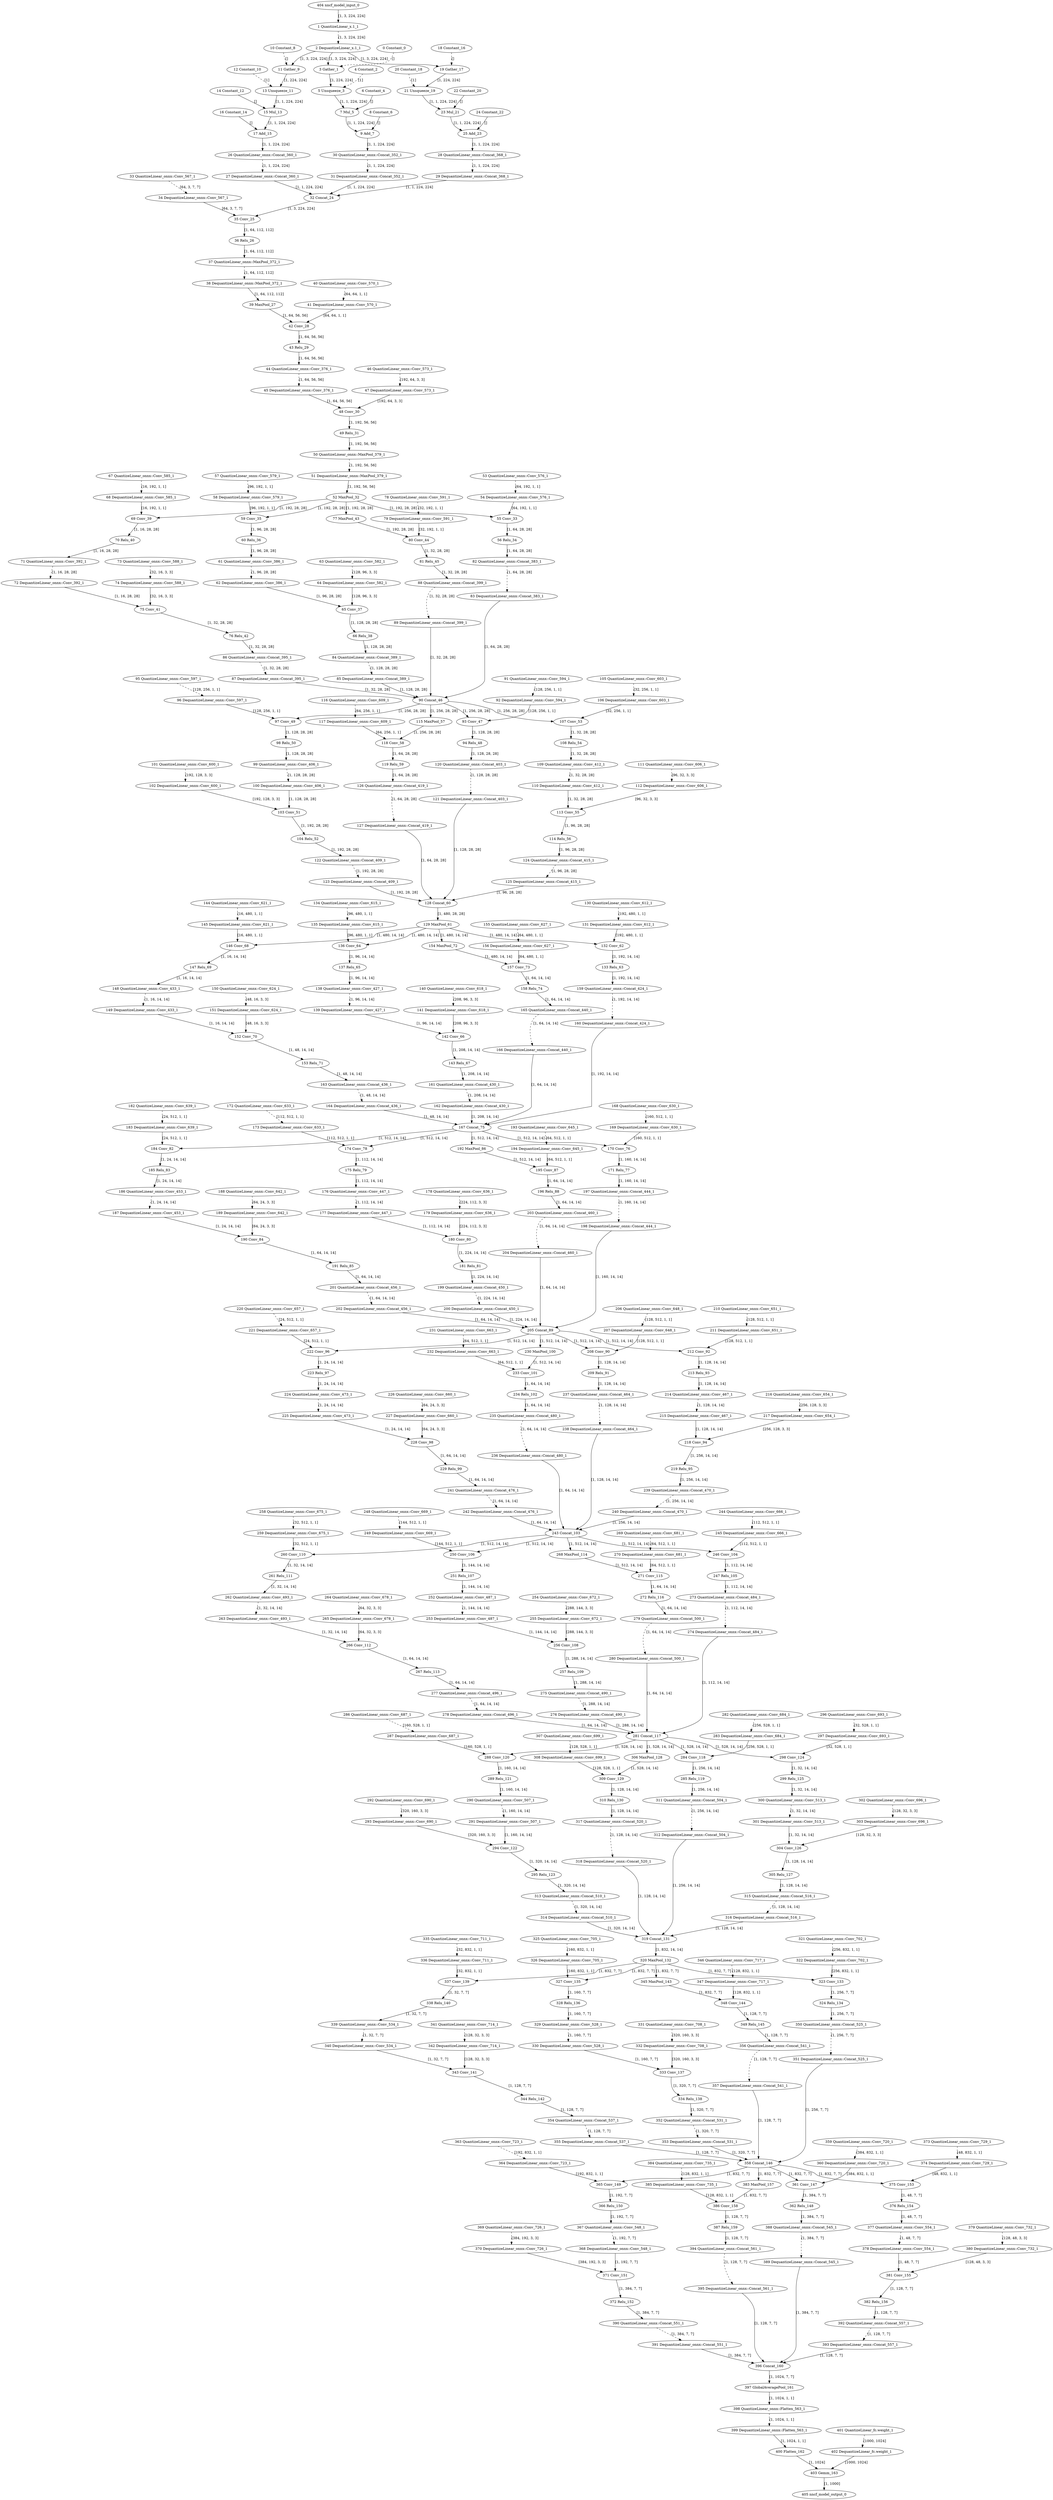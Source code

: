 strict digraph  {
"0 Constant_0" [id=0, type=Constant];
"1 QuantizeLinear_x.1_1" [id=1, type=QuantizeLinear];
"2 DequantizeLinear_x.1_1" [id=2, type=DequantizeLinear];
"3 Gather_1" [id=3, type=Gather];
"4 Constant_2" [id=4, type=Constant];
"5 Unsqueeze_3" [id=5, type=Unsqueeze];
"6 Constant_4" [id=6, type=Constant];
"7 Mul_5" [id=7, type=Mul];
"8 Constant_6" [id=8, type=Constant];
"9 Add_7" [id=9, type=Add];
"10 Constant_8" [id=10, type=Constant];
"11 Gather_9" [id=11, type=Gather];
"12 Constant_10" [id=12, type=Constant];
"13 Unsqueeze_11" [id=13, type=Unsqueeze];
"14 Constant_12" [id=14, type=Constant];
"15 Mul_13" [id=15, type=Mul];
"16 Constant_14" [id=16, type=Constant];
"17 Add_15" [id=17, type=Add];
"18 Constant_16" [id=18, type=Constant];
"19 Gather_17" [id=19, type=Gather];
"20 Constant_18" [id=20, type=Constant];
"21 Unsqueeze_19" [id=21, type=Unsqueeze];
"22 Constant_20" [id=22, type=Constant];
"23 Mul_21" [id=23, type=Mul];
"24 Constant_22" [id=24, type=Constant];
"25 Add_23" [id=25, type=Add];
"26 QuantizeLinear_onnx^^Concat_360_1" [id=26, label="26 QuantizeLinear_onnx::Concat_360_1", type=QuantizeLinear];
"27 DequantizeLinear_onnx^^Concat_360_1" [id=27, label="27 DequantizeLinear_onnx::Concat_360_1", type=DequantizeLinear];
"28 QuantizeLinear_onnx^^Concat_368_1" [id=28, label="28 QuantizeLinear_onnx::Concat_368_1", type=QuantizeLinear];
"29 DequantizeLinear_onnx^^Concat_368_1" [id=29, label="29 DequantizeLinear_onnx::Concat_368_1", type=DequantizeLinear];
"30 QuantizeLinear_onnx^^Concat_352_1" [id=30, label="30 QuantizeLinear_onnx::Concat_352_1", type=QuantizeLinear];
"31 DequantizeLinear_onnx^^Concat_352_1" [id=31, label="31 DequantizeLinear_onnx::Concat_352_1", type=DequantizeLinear];
"32 Concat_24" [id=32, type=Concat];
"33 QuantizeLinear_onnx^^Conv_567_1" [id=33, label="33 QuantizeLinear_onnx::Conv_567_1", type=QuantizeLinear];
"34 DequantizeLinear_onnx^^Conv_567_1" [id=34, label="34 DequantizeLinear_onnx::Conv_567_1", type=DequantizeLinear];
"35 Conv_25" [id=35, type=Conv];
"36 Relu_26" [id=36, type=Relu];
"37 QuantizeLinear_onnx^^MaxPool_372_1" [id=37, label="37 QuantizeLinear_onnx::MaxPool_372_1", type=QuantizeLinear];
"38 DequantizeLinear_onnx^^MaxPool_372_1" [id=38, label="38 DequantizeLinear_onnx::MaxPool_372_1", type=DequantizeLinear];
"39 MaxPool_27" [id=39, type=MaxPool];
"40 QuantizeLinear_onnx^^Conv_570_1" [id=40, label="40 QuantizeLinear_onnx::Conv_570_1", type=QuantizeLinear];
"41 DequantizeLinear_onnx^^Conv_570_1" [id=41, label="41 DequantizeLinear_onnx::Conv_570_1", type=DequantizeLinear];
"42 Conv_28" [id=42, type=Conv];
"43 Relu_29" [id=43, type=Relu];
"44 QuantizeLinear_onnx^^Conv_376_1" [id=44, label="44 QuantizeLinear_onnx::Conv_376_1", type=QuantizeLinear];
"45 DequantizeLinear_onnx^^Conv_376_1" [id=45, label="45 DequantizeLinear_onnx::Conv_376_1", type=DequantizeLinear];
"46 QuantizeLinear_onnx^^Conv_573_1" [id=46, label="46 QuantizeLinear_onnx::Conv_573_1", type=QuantizeLinear];
"47 DequantizeLinear_onnx^^Conv_573_1" [id=47, label="47 DequantizeLinear_onnx::Conv_573_1", type=DequantizeLinear];
"48 Conv_30" [id=48, type=Conv];
"49 Relu_31" [id=49, type=Relu];
"50 QuantizeLinear_onnx^^MaxPool_379_1" [id=50, label="50 QuantizeLinear_onnx::MaxPool_379_1", type=QuantizeLinear];
"51 DequantizeLinear_onnx^^MaxPool_379_1" [id=51, label="51 DequantizeLinear_onnx::MaxPool_379_1", type=DequantizeLinear];
"52 MaxPool_32" [id=52, type=MaxPool];
"53 QuantizeLinear_onnx^^Conv_576_1" [id=53, label="53 QuantizeLinear_onnx::Conv_576_1", type=QuantizeLinear];
"54 DequantizeLinear_onnx^^Conv_576_1" [id=54, label="54 DequantizeLinear_onnx::Conv_576_1", type=DequantizeLinear];
"55 Conv_33" [id=55, type=Conv];
"56 Relu_34" [id=56, type=Relu];
"57 QuantizeLinear_onnx^^Conv_579_1" [id=57, label="57 QuantizeLinear_onnx::Conv_579_1", type=QuantizeLinear];
"58 DequantizeLinear_onnx^^Conv_579_1" [id=58, label="58 DequantizeLinear_onnx::Conv_579_1", type=DequantizeLinear];
"59 Conv_35" [id=59, type=Conv];
"60 Relu_36" [id=60, type=Relu];
"61 QuantizeLinear_onnx^^Conv_386_1" [id=61, label="61 QuantizeLinear_onnx::Conv_386_1", type=QuantizeLinear];
"62 DequantizeLinear_onnx^^Conv_386_1" [id=62, label="62 DequantizeLinear_onnx::Conv_386_1", type=DequantizeLinear];
"63 QuantizeLinear_onnx^^Conv_582_1" [id=63, label="63 QuantizeLinear_onnx::Conv_582_1", type=QuantizeLinear];
"64 DequantizeLinear_onnx^^Conv_582_1" [id=64, label="64 DequantizeLinear_onnx::Conv_582_1", type=DequantizeLinear];
"65 Conv_37" [id=65, type=Conv];
"66 Relu_38" [id=66, type=Relu];
"67 QuantizeLinear_onnx^^Conv_585_1" [id=67, label="67 QuantizeLinear_onnx::Conv_585_1", type=QuantizeLinear];
"68 DequantizeLinear_onnx^^Conv_585_1" [id=68, label="68 DequantizeLinear_onnx::Conv_585_1", type=DequantizeLinear];
"69 Conv_39" [id=69, type=Conv];
"70 Relu_40" [id=70, type=Relu];
"71 QuantizeLinear_onnx^^Conv_392_1" [id=71, label="71 QuantizeLinear_onnx::Conv_392_1", type=QuantizeLinear];
"72 DequantizeLinear_onnx^^Conv_392_1" [id=72, label="72 DequantizeLinear_onnx::Conv_392_1", type=DequantizeLinear];
"73 QuantizeLinear_onnx^^Conv_588_1" [id=73, label="73 QuantizeLinear_onnx::Conv_588_1", type=QuantizeLinear];
"74 DequantizeLinear_onnx^^Conv_588_1" [id=74, label="74 DequantizeLinear_onnx::Conv_588_1", type=DequantizeLinear];
"75 Conv_41" [id=75, type=Conv];
"76 Relu_42" [id=76, type=Relu];
"77 MaxPool_43" [id=77, type=MaxPool];
"78 QuantizeLinear_onnx^^Conv_591_1" [id=78, label="78 QuantizeLinear_onnx::Conv_591_1", type=QuantizeLinear];
"79 DequantizeLinear_onnx^^Conv_591_1" [id=79, label="79 DequantizeLinear_onnx::Conv_591_1", type=DequantizeLinear];
"80 Conv_44" [id=80, type=Conv];
"81 Relu_45" [id=81, type=Relu];
"82 QuantizeLinear_onnx^^Concat_383_1" [id=82, label="82 QuantizeLinear_onnx::Concat_383_1", type=QuantizeLinear];
"83 DequantizeLinear_onnx^^Concat_383_1" [id=83, label="83 DequantizeLinear_onnx::Concat_383_1", type=DequantizeLinear];
"84 QuantizeLinear_onnx^^Concat_389_1" [id=84, label="84 QuantizeLinear_onnx::Concat_389_1", type=QuantizeLinear];
"85 DequantizeLinear_onnx^^Concat_389_1" [id=85, label="85 DequantizeLinear_onnx::Concat_389_1", type=DequantizeLinear];
"86 QuantizeLinear_onnx^^Concat_395_1" [id=86, label="86 QuantizeLinear_onnx::Concat_395_1", type=QuantizeLinear];
"87 DequantizeLinear_onnx^^Concat_395_1" [id=87, label="87 DequantizeLinear_onnx::Concat_395_1", type=DequantizeLinear];
"88 QuantizeLinear_onnx^^Concat_399_1" [id=88, label="88 QuantizeLinear_onnx::Concat_399_1", type=QuantizeLinear];
"89 DequantizeLinear_onnx^^Concat_399_1" [id=89, label="89 DequantizeLinear_onnx::Concat_399_1", type=DequantizeLinear];
"90 Concat_46" [id=90, type=Concat];
"91 QuantizeLinear_onnx^^Conv_594_1" [id=91, label="91 QuantizeLinear_onnx::Conv_594_1", type=QuantizeLinear];
"92 DequantizeLinear_onnx^^Conv_594_1" [id=92, label="92 DequantizeLinear_onnx::Conv_594_1", type=DequantizeLinear];
"93 Conv_47" [id=93, type=Conv];
"94 Relu_48" [id=94, type=Relu];
"95 QuantizeLinear_onnx^^Conv_597_1" [id=95, label="95 QuantizeLinear_onnx::Conv_597_1", type=QuantizeLinear];
"96 DequantizeLinear_onnx^^Conv_597_1" [id=96, label="96 DequantizeLinear_onnx::Conv_597_1", type=DequantizeLinear];
"97 Conv_49" [id=97, type=Conv];
"98 Relu_50" [id=98, type=Relu];
"99 QuantizeLinear_onnx^^Conv_406_1" [id=99, label="99 QuantizeLinear_onnx::Conv_406_1", type=QuantizeLinear];
"100 DequantizeLinear_onnx^^Conv_406_1" [id=100, label="100 DequantizeLinear_onnx::Conv_406_1", type=DequantizeLinear];
"101 QuantizeLinear_onnx^^Conv_600_1" [id=101, label="101 QuantizeLinear_onnx::Conv_600_1", type=QuantizeLinear];
"102 DequantizeLinear_onnx^^Conv_600_1" [id=102, label="102 DequantizeLinear_onnx::Conv_600_1", type=DequantizeLinear];
"103 Conv_51" [id=103, type=Conv];
"104 Relu_52" [id=104, type=Relu];
"105 QuantizeLinear_onnx^^Conv_603_1" [id=105, label="105 QuantizeLinear_onnx::Conv_603_1", type=QuantizeLinear];
"106 DequantizeLinear_onnx^^Conv_603_1" [id=106, label="106 DequantizeLinear_onnx::Conv_603_1", type=DequantizeLinear];
"107 Conv_53" [id=107, type=Conv];
"108 Relu_54" [id=108, type=Relu];
"109 QuantizeLinear_onnx^^Conv_412_1" [id=109, label="109 QuantizeLinear_onnx::Conv_412_1", type=QuantizeLinear];
"110 DequantizeLinear_onnx^^Conv_412_1" [id=110, label="110 DequantizeLinear_onnx::Conv_412_1", type=DequantizeLinear];
"111 QuantizeLinear_onnx^^Conv_606_1" [id=111, label="111 QuantizeLinear_onnx::Conv_606_1", type=QuantizeLinear];
"112 DequantizeLinear_onnx^^Conv_606_1" [id=112, label="112 DequantizeLinear_onnx::Conv_606_1", type=DequantizeLinear];
"113 Conv_55" [id=113, type=Conv];
"114 Relu_56" [id=114, type=Relu];
"115 MaxPool_57" [id=115, type=MaxPool];
"116 QuantizeLinear_onnx^^Conv_609_1" [id=116, label="116 QuantizeLinear_onnx::Conv_609_1", type=QuantizeLinear];
"117 DequantizeLinear_onnx^^Conv_609_1" [id=117, label="117 DequantizeLinear_onnx::Conv_609_1", type=DequantizeLinear];
"118 Conv_58" [id=118, type=Conv];
"119 Relu_59" [id=119, type=Relu];
"120 QuantizeLinear_onnx^^Concat_403_1" [id=120, label="120 QuantizeLinear_onnx::Concat_403_1", type=QuantizeLinear];
"121 DequantizeLinear_onnx^^Concat_403_1" [id=121, label="121 DequantizeLinear_onnx::Concat_403_1", type=DequantizeLinear];
"122 QuantizeLinear_onnx^^Concat_409_1" [id=122, label="122 QuantizeLinear_onnx::Concat_409_1", type=QuantizeLinear];
"123 DequantizeLinear_onnx^^Concat_409_1" [id=123, label="123 DequantizeLinear_onnx::Concat_409_1", type=DequantizeLinear];
"124 QuantizeLinear_onnx^^Concat_415_1" [id=124, label="124 QuantizeLinear_onnx::Concat_415_1", type=QuantizeLinear];
"125 DequantizeLinear_onnx^^Concat_415_1" [id=125, label="125 DequantizeLinear_onnx::Concat_415_1", type=DequantizeLinear];
"126 QuantizeLinear_onnx^^Concat_419_1" [id=126, label="126 QuantizeLinear_onnx::Concat_419_1", type=QuantizeLinear];
"127 DequantizeLinear_onnx^^Concat_419_1" [id=127, label="127 DequantizeLinear_onnx::Concat_419_1", type=DequantizeLinear];
"128 Concat_60" [id=128, type=Concat];
"129 MaxPool_61" [id=129, type=MaxPool];
"130 QuantizeLinear_onnx^^Conv_612_1" [id=130, label="130 QuantizeLinear_onnx::Conv_612_1", type=QuantizeLinear];
"131 DequantizeLinear_onnx^^Conv_612_1" [id=131, label="131 DequantizeLinear_onnx::Conv_612_1", type=DequantizeLinear];
"132 Conv_62" [id=132, type=Conv];
"133 Relu_63" [id=133, type=Relu];
"134 QuantizeLinear_onnx^^Conv_615_1" [id=134, label="134 QuantizeLinear_onnx::Conv_615_1", type=QuantizeLinear];
"135 DequantizeLinear_onnx^^Conv_615_1" [id=135, label="135 DequantizeLinear_onnx::Conv_615_1", type=DequantizeLinear];
"136 Conv_64" [id=136, type=Conv];
"137 Relu_65" [id=137, type=Relu];
"138 QuantizeLinear_onnx^^Conv_427_1" [id=138, label="138 QuantizeLinear_onnx::Conv_427_1", type=QuantizeLinear];
"139 DequantizeLinear_onnx^^Conv_427_1" [id=139, label="139 DequantizeLinear_onnx::Conv_427_1", type=DequantizeLinear];
"140 QuantizeLinear_onnx^^Conv_618_1" [id=140, label="140 QuantizeLinear_onnx::Conv_618_1", type=QuantizeLinear];
"141 DequantizeLinear_onnx^^Conv_618_1" [id=141, label="141 DequantizeLinear_onnx::Conv_618_1", type=DequantizeLinear];
"142 Conv_66" [id=142, type=Conv];
"143 Relu_67" [id=143, type=Relu];
"144 QuantizeLinear_onnx^^Conv_621_1" [id=144, label="144 QuantizeLinear_onnx::Conv_621_1", type=QuantizeLinear];
"145 DequantizeLinear_onnx^^Conv_621_1" [id=145, label="145 DequantizeLinear_onnx::Conv_621_1", type=DequantizeLinear];
"146 Conv_68" [id=146, type=Conv];
"147 Relu_69" [id=147, type=Relu];
"148 QuantizeLinear_onnx^^Conv_433_1" [id=148, label="148 QuantizeLinear_onnx::Conv_433_1", type=QuantizeLinear];
"149 DequantizeLinear_onnx^^Conv_433_1" [id=149, label="149 DequantizeLinear_onnx::Conv_433_1", type=DequantizeLinear];
"150 QuantizeLinear_onnx^^Conv_624_1" [id=150, label="150 QuantizeLinear_onnx::Conv_624_1", type=QuantizeLinear];
"151 DequantizeLinear_onnx^^Conv_624_1" [id=151, label="151 DequantizeLinear_onnx::Conv_624_1", type=DequantizeLinear];
"152 Conv_70" [id=152, type=Conv];
"153 Relu_71" [id=153, type=Relu];
"154 MaxPool_72" [id=154, type=MaxPool];
"155 QuantizeLinear_onnx^^Conv_627_1" [id=155, label="155 QuantizeLinear_onnx::Conv_627_1", type=QuantizeLinear];
"156 DequantizeLinear_onnx^^Conv_627_1" [id=156, label="156 DequantizeLinear_onnx::Conv_627_1", type=DequantizeLinear];
"157 Conv_73" [id=157, type=Conv];
"158 Relu_74" [id=158, type=Relu];
"159 QuantizeLinear_onnx^^Concat_424_1" [id=159, label="159 QuantizeLinear_onnx::Concat_424_1", type=QuantizeLinear];
"160 DequantizeLinear_onnx^^Concat_424_1" [id=160, label="160 DequantizeLinear_onnx::Concat_424_1", type=DequantizeLinear];
"161 QuantizeLinear_onnx^^Concat_430_1" [id=161, label="161 QuantizeLinear_onnx::Concat_430_1", type=QuantizeLinear];
"162 DequantizeLinear_onnx^^Concat_430_1" [id=162, label="162 DequantizeLinear_onnx::Concat_430_1", type=DequantizeLinear];
"163 QuantizeLinear_onnx^^Concat_436_1" [id=163, label="163 QuantizeLinear_onnx::Concat_436_1", type=QuantizeLinear];
"164 DequantizeLinear_onnx^^Concat_436_1" [id=164, label="164 DequantizeLinear_onnx::Concat_436_1", type=DequantizeLinear];
"165 QuantizeLinear_onnx^^Concat_440_1" [id=165, label="165 QuantizeLinear_onnx::Concat_440_1", type=QuantizeLinear];
"166 DequantizeLinear_onnx^^Concat_440_1" [id=166, label="166 DequantizeLinear_onnx::Concat_440_1", type=DequantizeLinear];
"167 Concat_75" [id=167, type=Concat];
"168 QuantizeLinear_onnx^^Conv_630_1" [id=168, label="168 QuantizeLinear_onnx::Conv_630_1", type=QuantizeLinear];
"169 DequantizeLinear_onnx^^Conv_630_1" [id=169, label="169 DequantizeLinear_onnx::Conv_630_1", type=DequantizeLinear];
"170 Conv_76" [id=170, type=Conv];
"171 Relu_77" [id=171, type=Relu];
"172 QuantizeLinear_onnx^^Conv_633_1" [id=172, label="172 QuantizeLinear_onnx::Conv_633_1", type=QuantizeLinear];
"173 DequantizeLinear_onnx^^Conv_633_1" [id=173, label="173 DequantizeLinear_onnx::Conv_633_1", type=DequantizeLinear];
"174 Conv_78" [id=174, type=Conv];
"175 Relu_79" [id=175, type=Relu];
"176 QuantizeLinear_onnx^^Conv_447_1" [id=176, label="176 QuantizeLinear_onnx::Conv_447_1", type=QuantizeLinear];
"177 DequantizeLinear_onnx^^Conv_447_1" [id=177, label="177 DequantizeLinear_onnx::Conv_447_1", type=DequantizeLinear];
"178 QuantizeLinear_onnx^^Conv_636_1" [id=178, label="178 QuantizeLinear_onnx::Conv_636_1", type=QuantizeLinear];
"179 DequantizeLinear_onnx^^Conv_636_1" [id=179, label="179 DequantizeLinear_onnx::Conv_636_1", type=DequantizeLinear];
"180 Conv_80" [id=180, type=Conv];
"181 Relu_81" [id=181, type=Relu];
"182 QuantizeLinear_onnx^^Conv_639_1" [id=182, label="182 QuantizeLinear_onnx::Conv_639_1", type=QuantizeLinear];
"183 DequantizeLinear_onnx^^Conv_639_1" [id=183, label="183 DequantizeLinear_onnx::Conv_639_1", type=DequantizeLinear];
"184 Conv_82" [id=184, type=Conv];
"185 Relu_83" [id=185, type=Relu];
"186 QuantizeLinear_onnx^^Conv_453_1" [id=186, label="186 QuantizeLinear_onnx::Conv_453_1", type=QuantizeLinear];
"187 DequantizeLinear_onnx^^Conv_453_1" [id=187, label="187 DequantizeLinear_onnx::Conv_453_1", type=DequantizeLinear];
"188 QuantizeLinear_onnx^^Conv_642_1" [id=188, label="188 QuantizeLinear_onnx::Conv_642_1", type=QuantizeLinear];
"189 DequantizeLinear_onnx^^Conv_642_1" [id=189, label="189 DequantizeLinear_onnx::Conv_642_1", type=DequantizeLinear];
"190 Conv_84" [id=190, type=Conv];
"191 Relu_85" [id=191, type=Relu];
"192 MaxPool_86" [id=192, type=MaxPool];
"193 QuantizeLinear_onnx^^Conv_645_1" [id=193, label="193 QuantizeLinear_onnx::Conv_645_1", type=QuantizeLinear];
"194 DequantizeLinear_onnx^^Conv_645_1" [id=194, label="194 DequantizeLinear_onnx::Conv_645_1", type=DequantizeLinear];
"195 Conv_87" [id=195, type=Conv];
"196 Relu_88" [id=196, type=Relu];
"197 QuantizeLinear_onnx^^Concat_444_1" [id=197, label="197 QuantizeLinear_onnx::Concat_444_1", type=QuantizeLinear];
"198 DequantizeLinear_onnx^^Concat_444_1" [id=198, label="198 DequantizeLinear_onnx::Concat_444_1", type=DequantizeLinear];
"199 QuantizeLinear_onnx^^Concat_450_1" [id=199, label="199 QuantizeLinear_onnx::Concat_450_1", type=QuantizeLinear];
"200 DequantizeLinear_onnx^^Concat_450_1" [id=200, label="200 DequantizeLinear_onnx::Concat_450_1", type=DequantizeLinear];
"201 QuantizeLinear_onnx^^Concat_456_1" [id=201, label="201 QuantizeLinear_onnx::Concat_456_1", type=QuantizeLinear];
"202 DequantizeLinear_onnx^^Concat_456_1" [id=202, label="202 DequantizeLinear_onnx::Concat_456_1", type=DequantizeLinear];
"203 QuantizeLinear_onnx^^Concat_460_1" [id=203, label="203 QuantizeLinear_onnx::Concat_460_1", type=QuantizeLinear];
"204 DequantizeLinear_onnx^^Concat_460_1" [id=204, label="204 DequantizeLinear_onnx::Concat_460_1", type=DequantizeLinear];
"205 Concat_89" [id=205, type=Concat];
"206 QuantizeLinear_onnx^^Conv_648_1" [id=206, label="206 QuantizeLinear_onnx::Conv_648_1", type=QuantizeLinear];
"207 DequantizeLinear_onnx^^Conv_648_1" [id=207, label="207 DequantizeLinear_onnx::Conv_648_1", type=DequantizeLinear];
"208 Conv_90" [id=208, type=Conv];
"209 Relu_91" [id=209, type=Relu];
"210 QuantizeLinear_onnx^^Conv_651_1" [id=210, label="210 QuantizeLinear_onnx::Conv_651_1", type=QuantizeLinear];
"211 DequantizeLinear_onnx^^Conv_651_1" [id=211, label="211 DequantizeLinear_onnx::Conv_651_1", type=DequantizeLinear];
"212 Conv_92" [id=212, type=Conv];
"213 Relu_93" [id=213, type=Relu];
"214 QuantizeLinear_onnx^^Conv_467_1" [id=214, label="214 QuantizeLinear_onnx::Conv_467_1", type=QuantizeLinear];
"215 DequantizeLinear_onnx^^Conv_467_1" [id=215, label="215 DequantizeLinear_onnx::Conv_467_1", type=DequantizeLinear];
"216 QuantizeLinear_onnx^^Conv_654_1" [id=216, label="216 QuantizeLinear_onnx::Conv_654_1", type=QuantizeLinear];
"217 DequantizeLinear_onnx^^Conv_654_1" [id=217, label="217 DequantizeLinear_onnx::Conv_654_1", type=DequantizeLinear];
"218 Conv_94" [id=218, type=Conv];
"219 Relu_95" [id=219, type=Relu];
"220 QuantizeLinear_onnx^^Conv_657_1" [id=220, label="220 QuantizeLinear_onnx::Conv_657_1", type=QuantizeLinear];
"221 DequantizeLinear_onnx^^Conv_657_1" [id=221, label="221 DequantizeLinear_onnx::Conv_657_1", type=DequantizeLinear];
"222 Conv_96" [id=222, type=Conv];
"223 Relu_97" [id=223, type=Relu];
"224 QuantizeLinear_onnx^^Conv_473_1" [id=224, label="224 QuantizeLinear_onnx::Conv_473_1", type=QuantizeLinear];
"225 DequantizeLinear_onnx^^Conv_473_1" [id=225, label="225 DequantizeLinear_onnx::Conv_473_1", type=DequantizeLinear];
"226 QuantizeLinear_onnx^^Conv_660_1" [id=226, label="226 QuantizeLinear_onnx::Conv_660_1", type=QuantizeLinear];
"227 DequantizeLinear_onnx^^Conv_660_1" [id=227, label="227 DequantizeLinear_onnx::Conv_660_1", type=DequantizeLinear];
"228 Conv_98" [id=228, type=Conv];
"229 Relu_99" [id=229, type=Relu];
"230 MaxPool_100" [id=230, type=MaxPool];
"231 QuantizeLinear_onnx^^Conv_663_1" [id=231, label="231 QuantizeLinear_onnx::Conv_663_1", type=QuantizeLinear];
"232 DequantizeLinear_onnx^^Conv_663_1" [id=232, label="232 DequantizeLinear_onnx::Conv_663_1", type=DequantizeLinear];
"233 Conv_101" [id=233, type=Conv];
"234 Relu_102" [id=234, type=Relu];
"235 QuantizeLinear_onnx^^Concat_480_1" [id=235, label="235 QuantizeLinear_onnx::Concat_480_1", type=QuantizeLinear];
"236 DequantizeLinear_onnx^^Concat_480_1" [id=236, label="236 DequantizeLinear_onnx::Concat_480_1", type=DequantizeLinear];
"237 QuantizeLinear_onnx^^Concat_464_1" [id=237, label="237 QuantizeLinear_onnx::Concat_464_1", type=QuantizeLinear];
"238 DequantizeLinear_onnx^^Concat_464_1" [id=238, label="238 DequantizeLinear_onnx::Concat_464_1", type=DequantizeLinear];
"239 QuantizeLinear_onnx^^Concat_470_1" [id=239, label="239 QuantizeLinear_onnx::Concat_470_1", type=QuantizeLinear];
"240 DequantizeLinear_onnx^^Concat_470_1" [id=240, label="240 DequantizeLinear_onnx::Concat_470_1", type=DequantizeLinear];
"241 QuantizeLinear_onnx^^Concat_476_1" [id=241, label="241 QuantizeLinear_onnx::Concat_476_1", type=QuantizeLinear];
"242 DequantizeLinear_onnx^^Concat_476_1" [id=242, label="242 DequantizeLinear_onnx::Concat_476_1", type=DequantizeLinear];
"243 Concat_103" [id=243, type=Concat];
"244 QuantizeLinear_onnx^^Conv_666_1" [id=244, label="244 QuantizeLinear_onnx::Conv_666_1", type=QuantizeLinear];
"245 DequantizeLinear_onnx^^Conv_666_1" [id=245, label="245 DequantizeLinear_onnx::Conv_666_1", type=DequantizeLinear];
"246 Conv_104" [id=246, type=Conv];
"247 Relu_105" [id=247, type=Relu];
"248 QuantizeLinear_onnx^^Conv_669_1" [id=248, label="248 QuantizeLinear_onnx::Conv_669_1", type=QuantizeLinear];
"249 DequantizeLinear_onnx^^Conv_669_1" [id=249, label="249 DequantizeLinear_onnx::Conv_669_1", type=DequantizeLinear];
"250 Conv_106" [id=250, type=Conv];
"251 Relu_107" [id=251, type=Relu];
"252 QuantizeLinear_onnx^^Conv_487_1" [id=252, label="252 QuantizeLinear_onnx::Conv_487_1", type=QuantizeLinear];
"253 DequantizeLinear_onnx^^Conv_487_1" [id=253, label="253 DequantizeLinear_onnx::Conv_487_1", type=DequantizeLinear];
"254 QuantizeLinear_onnx^^Conv_672_1" [id=254, label="254 QuantizeLinear_onnx::Conv_672_1", type=QuantizeLinear];
"255 DequantizeLinear_onnx^^Conv_672_1" [id=255, label="255 DequantizeLinear_onnx::Conv_672_1", type=DequantizeLinear];
"256 Conv_108" [id=256, type=Conv];
"257 Relu_109" [id=257, type=Relu];
"258 QuantizeLinear_onnx^^Conv_675_1" [id=258, label="258 QuantizeLinear_onnx::Conv_675_1", type=QuantizeLinear];
"259 DequantizeLinear_onnx^^Conv_675_1" [id=259, label="259 DequantizeLinear_onnx::Conv_675_1", type=DequantizeLinear];
"260 Conv_110" [id=260, type=Conv];
"261 Relu_111" [id=261, type=Relu];
"262 QuantizeLinear_onnx^^Conv_493_1" [id=262, label="262 QuantizeLinear_onnx::Conv_493_1", type=QuantizeLinear];
"263 DequantizeLinear_onnx^^Conv_493_1" [id=263, label="263 DequantizeLinear_onnx::Conv_493_1", type=DequantizeLinear];
"264 QuantizeLinear_onnx^^Conv_678_1" [id=264, label="264 QuantizeLinear_onnx::Conv_678_1", type=QuantizeLinear];
"265 DequantizeLinear_onnx^^Conv_678_1" [id=265, label="265 DequantizeLinear_onnx::Conv_678_1", type=DequantizeLinear];
"266 Conv_112" [id=266, type=Conv];
"267 Relu_113" [id=267, type=Relu];
"268 MaxPool_114" [id=268, type=MaxPool];
"269 QuantizeLinear_onnx^^Conv_681_1" [id=269, label="269 QuantizeLinear_onnx::Conv_681_1", type=QuantizeLinear];
"270 DequantizeLinear_onnx^^Conv_681_1" [id=270, label="270 DequantizeLinear_onnx::Conv_681_1", type=DequantizeLinear];
"271 Conv_115" [id=271, type=Conv];
"272 Relu_116" [id=272, type=Relu];
"273 QuantizeLinear_onnx^^Concat_484_1" [id=273, label="273 QuantizeLinear_onnx::Concat_484_1", type=QuantizeLinear];
"274 DequantizeLinear_onnx^^Concat_484_1" [id=274, label="274 DequantizeLinear_onnx::Concat_484_1", type=DequantizeLinear];
"275 QuantizeLinear_onnx^^Concat_490_1" [id=275, label="275 QuantizeLinear_onnx::Concat_490_1", type=QuantizeLinear];
"276 DequantizeLinear_onnx^^Concat_490_1" [id=276, label="276 DequantizeLinear_onnx::Concat_490_1", type=DequantizeLinear];
"277 QuantizeLinear_onnx^^Concat_496_1" [id=277, label="277 QuantizeLinear_onnx::Concat_496_1", type=QuantizeLinear];
"278 DequantizeLinear_onnx^^Concat_496_1" [id=278, label="278 DequantizeLinear_onnx::Concat_496_1", type=DequantizeLinear];
"279 QuantizeLinear_onnx^^Concat_500_1" [id=279, label="279 QuantizeLinear_onnx::Concat_500_1", type=QuantizeLinear];
"280 DequantizeLinear_onnx^^Concat_500_1" [id=280, label="280 DequantizeLinear_onnx::Concat_500_1", type=DequantizeLinear];
"281 Concat_117" [id=281, type=Concat];
"282 QuantizeLinear_onnx^^Conv_684_1" [id=282, label="282 QuantizeLinear_onnx::Conv_684_1", type=QuantizeLinear];
"283 DequantizeLinear_onnx^^Conv_684_1" [id=283, label="283 DequantizeLinear_onnx::Conv_684_1", type=DequantizeLinear];
"284 Conv_118" [id=284, type=Conv];
"285 Relu_119" [id=285, type=Relu];
"286 QuantizeLinear_onnx^^Conv_687_1" [id=286, label="286 QuantizeLinear_onnx::Conv_687_1", type=QuantizeLinear];
"287 DequantizeLinear_onnx^^Conv_687_1" [id=287, label="287 DequantizeLinear_onnx::Conv_687_1", type=DequantizeLinear];
"288 Conv_120" [id=288, type=Conv];
"289 Relu_121" [id=289, type=Relu];
"290 QuantizeLinear_onnx^^Conv_507_1" [id=290, label="290 QuantizeLinear_onnx::Conv_507_1", type=QuantizeLinear];
"291 DequantizeLinear_onnx^^Conv_507_1" [id=291, label="291 DequantizeLinear_onnx::Conv_507_1", type=DequantizeLinear];
"292 QuantizeLinear_onnx^^Conv_690_1" [id=292, label="292 QuantizeLinear_onnx::Conv_690_1", type=QuantizeLinear];
"293 DequantizeLinear_onnx^^Conv_690_1" [id=293, label="293 DequantizeLinear_onnx::Conv_690_1", type=DequantizeLinear];
"294 Conv_122" [id=294, type=Conv];
"295 Relu_123" [id=295, type=Relu];
"296 QuantizeLinear_onnx^^Conv_693_1" [id=296, label="296 QuantizeLinear_onnx::Conv_693_1", type=QuantizeLinear];
"297 DequantizeLinear_onnx^^Conv_693_1" [id=297, label="297 DequantizeLinear_onnx::Conv_693_1", type=DequantizeLinear];
"298 Conv_124" [id=298, type=Conv];
"299 Relu_125" [id=299, type=Relu];
"300 QuantizeLinear_onnx^^Conv_513_1" [id=300, label="300 QuantizeLinear_onnx::Conv_513_1", type=QuantizeLinear];
"301 DequantizeLinear_onnx^^Conv_513_1" [id=301, label="301 DequantizeLinear_onnx::Conv_513_1", type=DequantizeLinear];
"302 QuantizeLinear_onnx^^Conv_696_1" [id=302, label="302 QuantizeLinear_onnx::Conv_696_1", type=QuantizeLinear];
"303 DequantizeLinear_onnx^^Conv_696_1" [id=303, label="303 DequantizeLinear_onnx::Conv_696_1", type=DequantizeLinear];
"304 Conv_126" [id=304, type=Conv];
"305 Relu_127" [id=305, type=Relu];
"306 MaxPool_128" [id=306, type=MaxPool];
"307 QuantizeLinear_onnx^^Conv_699_1" [id=307, label="307 QuantizeLinear_onnx::Conv_699_1", type=QuantizeLinear];
"308 DequantizeLinear_onnx^^Conv_699_1" [id=308, label="308 DequantizeLinear_onnx::Conv_699_1", type=DequantizeLinear];
"309 Conv_129" [id=309, type=Conv];
"310 Relu_130" [id=310, type=Relu];
"311 QuantizeLinear_onnx^^Concat_504_1" [id=311, label="311 QuantizeLinear_onnx::Concat_504_1", type=QuantizeLinear];
"312 DequantizeLinear_onnx^^Concat_504_1" [id=312, label="312 DequantizeLinear_onnx::Concat_504_1", type=DequantizeLinear];
"313 QuantizeLinear_onnx^^Concat_510_1" [id=313, label="313 QuantizeLinear_onnx::Concat_510_1", type=QuantizeLinear];
"314 DequantizeLinear_onnx^^Concat_510_1" [id=314, label="314 DequantizeLinear_onnx::Concat_510_1", type=DequantizeLinear];
"315 QuantizeLinear_onnx^^Concat_516_1" [id=315, label="315 QuantizeLinear_onnx::Concat_516_1", type=QuantizeLinear];
"316 DequantizeLinear_onnx^^Concat_516_1" [id=316, label="316 DequantizeLinear_onnx::Concat_516_1", type=DequantizeLinear];
"317 QuantizeLinear_onnx^^Concat_520_1" [id=317, label="317 QuantizeLinear_onnx::Concat_520_1", type=QuantizeLinear];
"318 DequantizeLinear_onnx^^Concat_520_1" [id=318, label="318 DequantizeLinear_onnx::Concat_520_1", type=DequantizeLinear];
"319 Concat_131" [id=319, type=Concat];
"320 MaxPool_132" [id=320, type=MaxPool];
"321 QuantizeLinear_onnx^^Conv_702_1" [id=321, label="321 QuantizeLinear_onnx::Conv_702_1", type=QuantizeLinear];
"322 DequantizeLinear_onnx^^Conv_702_1" [id=322, label="322 DequantizeLinear_onnx::Conv_702_1", type=DequantizeLinear];
"323 Conv_133" [id=323, type=Conv];
"324 Relu_134" [id=324, type=Relu];
"325 QuantizeLinear_onnx^^Conv_705_1" [id=325, label="325 QuantizeLinear_onnx::Conv_705_1", type=QuantizeLinear];
"326 DequantizeLinear_onnx^^Conv_705_1" [id=326, label="326 DequantizeLinear_onnx::Conv_705_1", type=DequantizeLinear];
"327 Conv_135" [id=327, type=Conv];
"328 Relu_136" [id=328, type=Relu];
"329 QuantizeLinear_onnx^^Conv_528_1" [id=329, label="329 QuantizeLinear_onnx::Conv_528_1", type=QuantizeLinear];
"330 DequantizeLinear_onnx^^Conv_528_1" [id=330, label="330 DequantizeLinear_onnx::Conv_528_1", type=DequantizeLinear];
"331 QuantizeLinear_onnx^^Conv_708_1" [id=331, label="331 QuantizeLinear_onnx::Conv_708_1", type=QuantizeLinear];
"332 DequantizeLinear_onnx^^Conv_708_1" [id=332, label="332 DequantizeLinear_onnx::Conv_708_1", type=DequantizeLinear];
"333 Conv_137" [id=333, type=Conv];
"334 Relu_138" [id=334, type=Relu];
"335 QuantizeLinear_onnx^^Conv_711_1" [id=335, label="335 QuantizeLinear_onnx::Conv_711_1", type=QuantizeLinear];
"336 DequantizeLinear_onnx^^Conv_711_1" [id=336, label="336 DequantizeLinear_onnx::Conv_711_1", type=DequantizeLinear];
"337 Conv_139" [id=337, type=Conv];
"338 Relu_140" [id=338, type=Relu];
"339 QuantizeLinear_onnx^^Conv_534_1" [id=339, label="339 QuantizeLinear_onnx::Conv_534_1", type=QuantizeLinear];
"340 DequantizeLinear_onnx^^Conv_534_1" [id=340, label="340 DequantizeLinear_onnx::Conv_534_1", type=DequantizeLinear];
"341 QuantizeLinear_onnx^^Conv_714_1" [id=341, label="341 QuantizeLinear_onnx::Conv_714_1", type=QuantizeLinear];
"342 DequantizeLinear_onnx^^Conv_714_1" [id=342, label="342 DequantizeLinear_onnx::Conv_714_1", type=DequantizeLinear];
"343 Conv_141" [id=343, type=Conv];
"344 Relu_142" [id=344, type=Relu];
"345 MaxPool_143" [id=345, type=MaxPool];
"346 QuantizeLinear_onnx^^Conv_717_1" [id=346, label="346 QuantizeLinear_onnx::Conv_717_1", type=QuantizeLinear];
"347 DequantizeLinear_onnx^^Conv_717_1" [id=347, label="347 DequantizeLinear_onnx::Conv_717_1", type=DequantizeLinear];
"348 Conv_144" [id=348, type=Conv];
"349 Relu_145" [id=349, type=Relu];
"350 QuantizeLinear_onnx^^Concat_525_1" [id=350, label="350 QuantizeLinear_onnx::Concat_525_1", type=QuantizeLinear];
"351 DequantizeLinear_onnx^^Concat_525_1" [id=351, label="351 DequantizeLinear_onnx::Concat_525_1", type=DequantizeLinear];
"352 QuantizeLinear_onnx^^Concat_531_1" [id=352, label="352 QuantizeLinear_onnx::Concat_531_1", type=QuantizeLinear];
"353 DequantizeLinear_onnx^^Concat_531_1" [id=353, label="353 DequantizeLinear_onnx::Concat_531_1", type=DequantizeLinear];
"354 QuantizeLinear_onnx^^Concat_537_1" [id=354, label="354 QuantizeLinear_onnx::Concat_537_1", type=QuantizeLinear];
"355 DequantizeLinear_onnx^^Concat_537_1" [id=355, label="355 DequantizeLinear_onnx::Concat_537_1", type=DequantizeLinear];
"356 QuantizeLinear_onnx^^Concat_541_1" [id=356, label="356 QuantizeLinear_onnx::Concat_541_1", type=QuantizeLinear];
"357 DequantizeLinear_onnx^^Concat_541_1" [id=357, label="357 DequantizeLinear_onnx::Concat_541_1", type=DequantizeLinear];
"358 Concat_146" [id=358, type=Concat];
"359 QuantizeLinear_onnx^^Conv_720_1" [id=359, label="359 QuantizeLinear_onnx::Conv_720_1", type=QuantizeLinear];
"360 DequantizeLinear_onnx^^Conv_720_1" [id=360, label="360 DequantizeLinear_onnx::Conv_720_1", type=DequantizeLinear];
"361 Conv_147" [id=361, type=Conv];
"362 Relu_148" [id=362, type=Relu];
"363 QuantizeLinear_onnx^^Conv_723_1" [id=363, label="363 QuantizeLinear_onnx::Conv_723_1", type=QuantizeLinear];
"364 DequantizeLinear_onnx^^Conv_723_1" [id=364, label="364 DequantizeLinear_onnx::Conv_723_1", type=DequantizeLinear];
"365 Conv_149" [id=365, type=Conv];
"366 Relu_150" [id=366, type=Relu];
"367 QuantizeLinear_onnx^^Conv_548_1" [id=367, label="367 QuantizeLinear_onnx::Conv_548_1", type=QuantizeLinear];
"368 DequantizeLinear_onnx^^Conv_548_1" [id=368, label="368 DequantizeLinear_onnx::Conv_548_1", type=DequantizeLinear];
"369 QuantizeLinear_onnx^^Conv_726_1" [id=369, label="369 QuantizeLinear_onnx::Conv_726_1", type=QuantizeLinear];
"370 DequantizeLinear_onnx^^Conv_726_1" [id=370, label="370 DequantizeLinear_onnx::Conv_726_1", type=DequantizeLinear];
"371 Conv_151" [id=371, type=Conv];
"372 Relu_152" [id=372, type=Relu];
"373 QuantizeLinear_onnx^^Conv_729_1" [id=373, label="373 QuantizeLinear_onnx::Conv_729_1", type=QuantizeLinear];
"374 DequantizeLinear_onnx^^Conv_729_1" [id=374, label="374 DequantizeLinear_onnx::Conv_729_1", type=DequantizeLinear];
"375 Conv_153" [id=375, type=Conv];
"376 Relu_154" [id=376, type=Relu];
"377 QuantizeLinear_onnx^^Conv_554_1" [id=377, label="377 QuantizeLinear_onnx::Conv_554_1", type=QuantizeLinear];
"378 DequantizeLinear_onnx^^Conv_554_1" [id=378, label="378 DequantizeLinear_onnx::Conv_554_1", type=DequantizeLinear];
"379 QuantizeLinear_onnx^^Conv_732_1" [id=379, label="379 QuantizeLinear_onnx::Conv_732_1", type=QuantizeLinear];
"380 DequantizeLinear_onnx^^Conv_732_1" [id=380, label="380 DequantizeLinear_onnx::Conv_732_1", type=DequantizeLinear];
"381 Conv_155" [id=381, type=Conv];
"382 Relu_156" [id=382, type=Relu];
"383 MaxPool_157" [id=383, type=MaxPool];
"384 QuantizeLinear_onnx^^Conv_735_1" [id=384, label="384 QuantizeLinear_onnx::Conv_735_1", type=QuantizeLinear];
"385 DequantizeLinear_onnx^^Conv_735_1" [id=385, label="385 DequantizeLinear_onnx::Conv_735_1", type=DequantizeLinear];
"386 Conv_158" [id=386, type=Conv];
"387 Relu_159" [id=387, type=Relu];
"388 QuantizeLinear_onnx^^Concat_545_1" [id=388, label="388 QuantizeLinear_onnx::Concat_545_1", type=QuantizeLinear];
"389 DequantizeLinear_onnx^^Concat_545_1" [id=389, label="389 DequantizeLinear_onnx::Concat_545_1", type=DequantizeLinear];
"390 QuantizeLinear_onnx^^Concat_551_1" [id=390, label="390 QuantizeLinear_onnx::Concat_551_1", type=QuantizeLinear];
"391 DequantizeLinear_onnx^^Concat_551_1" [id=391, label="391 DequantizeLinear_onnx::Concat_551_1", type=DequantizeLinear];
"392 QuantizeLinear_onnx^^Concat_557_1" [id=392, label="392 QuantizeLinear_onnx::Concat_557_1", type=QuantizeLinear];
"393 DequantizeLinear_onnx^^Concat_557_1" [id=393, label="393 DequantizeLinear_onnx::Concat_557_1", type=DequantizeLinear];
"394 QuantizeLinear_onnx^^Concat_561_1" [id=394, label="394 QuantizeLinear_onnx::Concat_561_1", type=QuantizeLinear];
"395 DequantizeLinear_onnx^^Concat_561_1" [id=395, label="395 DequantizeLinear_onnx::Concat_561_1", type=DequantizeLinear];
"396 Concat_160" [id=396, type=Concat];
"397 GlobalAveragePool_161" [id=397, type=GlobalAveragePool];
"398 QuantizeLinear_onnx^^Flatten_563_1" [id=398, label="398 QuantizeLinear_onnx::Flatten_563_1", type=QuantizeLinear];
"399 DequantizeLinear_onnx^^Flatten_563_1" [id=399, label="399 DequantizeLinear_onnx::Flatten_563_1", type=DequantizeLinear];
"400 Flatten_162" [id=400, type=Flatten];
"401 QuantizeLinear_fc.weight_1" [id=401, type=QuantizeLinear];
"402 DequantizeLinear_fc.weight_1" [id=402, type=DequantizeLinear];
"403 Gemm_163" [id=403, type=Gemm];
"404 nncf_model_input_0" [id=404, type=nncf_model_input];
"405 nncf_model_output_0" [id=405, type=nncf_model_output];
"0 Constant_0" -> "3 Gather_1"  [label="[]", style=dashed];
"1 QuantizeLinear_x.1_1" -> "2 DequantizeLinear_x.1_1"  [label="[1, 3, 224, 224]", style=dashed];
"2 DequantizeLinear_x.1_1" -> "3 Gather_1"  [label="[1, 3, 224, 224]", style=solid];
"2 DequantizeLinear_x.1_1" -> "11 Gather_9"  [label="[1, 3, 224, 224]", style=solid];
"2 DequantizeLinear_x.1_1" -> "19 Gather_17"  [label="[1, 3, 224, 224]", style=solid];
"3 Gather_1" -> "5 Unsqueeze_3"  [label="[1, 224, 224]", style=solid];
"4 Constant_2" -> "5 Unsqueeze_3"  [label="[1]", style=dashed];
"5 Unsqueeze_3" -> "7 Mul_5"  [label="[1, 1, 224, 224]", style=solid];
"6 Constant_4" -> "7 Mul_5"  [label="[]", style=solid];
"7 Mul_5" -> "9 Add_7"  [label="[1, 1, 224, 224]", style=solid];
"8 Constant_6" -> "9 Add_7"  [label="[]", style=solid];
"9 Add_7" -> "30 QuantizeLinear_onnx^^Concat_352_1"  [label="[1, 1, 224, 224]", style=solid];
"10 Constant_8" -> "11 Gather_9"  [label="[]", style=dashed];
"11 Gather_9" -> "13 Unsqueeze_11"  [label="[1, 224, 224]", style=solid];
"12 Constant_10" -> "13 Unsqueeze_11"  [label="[1]", style=dashed];
"13 Unsqueeze_11" -> "15 Mul_13"  [label="[1, 1, 224, 224]", style=solid];
"14 Constant_12" -> "15 Mul_13"  [label="[]", style=solid];
"15 Mul_13" -> "17 Add_15"  [label="[1, 1, 224, 224]", style=solid];
"16 Constant_14" -> "17 Add_15"  [label="[]", style=solid];
"17 Add_15" -> "26 QuantizeLinear_onnx^^Concat_360_1"  [label="[1, 1, 224, 224]", style=solid];
"18 Constant_16" -> "19 Gather_17"  [label="[]", style=dashed];
"19 Gather_17" -> "21 Unsqueeze_19"  [label="[1, 224, 224]", style=solid];
"20 Constant_18" -> "21 Unsqueeze_19"  [label="[1]", style=dashed];
"21 Unsqueeze_19" -> "23 Mul_21"  [label="[1, 1, 224, 224]", style=solid];
"22 Constant_20" -> "23 Mul_21"  [label="[]", style=solid];
"23 Mul_21" -> "25 Add_23"  [label="[1, 1, 224, 224]", style=solid];
"24 Constant_22" -> "25 Add_23"  [label="[]", style=solid];
"25 Add_23" -> "28 QuantizeLinear_onnx^^Concat_368_1"  [label="[1, 1, 224, 224]", style=solid];
"26 QuantizeLinear_onnx^^Concat_360_1" -> "27 DequantizeLinear_onnx^^Concat_360_1"  [label="[1, 1, 224, 224]", style=dashed];
"27 DequantizeLinear_onnx^^Concat_360_1" -> "32 Concat_24"  [label="[1, 1, 224, 224]", style=solid];
"28 QuantizeLinear_onnx^^Concat_368_1" -> "29 DequantizeLinear_onnx^^Concat_368_1"  [label="[1, 1, 224, 224]", style=dashed];
"29 DequantizeLinear_onnx^^Concat_368_1" -> "32 Concat_24"  [label="[1, 1, 224, 224]", style=solid];
"30 QuantizeLinear_onnx^^Concat_352_1" -> "31 DequantizeLinear_onnx^^Concat_352_1"  [label="[1, 1, 224, 224]", style=dashed];
"31 DequantizeLinear_onnx^^Concat_352_1" -> "32 Concat_24"  [label="[1, 1, 224, 224]", style=solid];
"32 Concat_24" -> "35 Conv_25"  [label="[1, 3, 224, 224]", style=solid];
"33 QuantizeLinear_onnx^^Conv_567_1" -> "34 DequantizeLinear_onnx^^Conv_567_1"  [label="[64, 3, 7, 7]", style=dashed];
"34 DequantizeLinear_onnx^^Conv_567_1" -> "35 Conv_25"  [label="[64, 3, 7, 7]", style=solid];
"35 Conv_25" -> "36 Relu_26"  [label="[1, 64, 112, 112]", style=solid];
"36 Relu_26" -> "37 QuantizeLinear_onnx^^MaxPool_372_1"  [label="[1, 64, 112, 112]", style=solid];
"37 QuantizeLinear_onnx^^MaxPool_372_1" -> "38 DequantizeLinear_onnx^^MaxPool_372_1"  [label="[1, 64, 112, 112]", style=dashed];
"38 DequantizeLinear_onnx^^MaxPool_372_1" -> "39 MaxPool_27"  [label="[1, 64, 112, 112]", style=solid];
"39 MaxPool_27" -> "42 Conv_28"  [label="[1, 64, 56, 56]", style=solid];
"40 QuantizeLinear_onnx^^Conv_570_1" -> "41 DequantizeLinear_onnx^^Conv_570_1"  [label="[64, 64, 1, 1]", style=dashed];
"41 DequantizeLinear_onnx^^Conv_570_1" -> "42 Conv_28"  [label="[64, 64, 1, 1]", style=solid];
"42 Conv_28" -> "43 Relu_29"  [label="[1, 64, 56, 56]", style=solid];
"43 Relu_29" -> "44 QuantizeLinear_onnx^^Conv_376_1"  [label="[1, 64, 56, 56]", style=solid];
"44 QuantizeLinear_onnx^^Conv_376_1" -> "45 DequantizeLinear_onnx^^Conv_376_1"  [label="[1, 64, 56, 56]", style=dashed];
"45 DequantizeLinear_onnx^^Conv_376_1" -> "48 Conv_30"  [label="[1, 64, 56, 56]", style=solid];
"46 QuantizeLinear_onnx^^Conv_573_1" -> "47 DequantizeLinear_onnx^^Conv_573_1"  [label="[192, 64, 3, 3]", style=dashed];
"47 DequantizeLinear_onnx^^Conv_573_1" -> "48 Conv_30"  [label="[192, 64, 3, 3]", style=solid];
"48 Conv_30" -> "49 Relu_31"  [label="[1, 192, 56, 56]", style=solid];
"49 Relu_31" -> "50 QuantizeLinear_onnx^^MaxPool_379_1"  [label="[1, 192, 56, 56]", style=solid];
"50 QuantizeLinear_onnx^^MaxPool_379_1" -> "51 DequantizeLinear_onnx^^MaxPool_379_1"  [label="[1, 192, 56, 56]", style=dashed];
"51 DequantizeLinear_onnx^^MaxPool_379_1" -> "52 MaxPool_32"  [label="[1, 192, 56, 56]", style=solid];
"52 MaxPool_32" -> "55 Conv_33"  [label="[1, 192, 28, 28]", style=solid];
"52 MaxPool_32" -> "59 Conv_35"  [label="[1, 192, 28, 28]", style=solid];
"52 MaxPool_32" -> "69 Conv_39"  [label="[1, 192, 28, 28]", style=solid];
"52 MaxPool_32" -> "77 MaxPool_43"  [label="[1, 192, 28, 28]", style=solid];
"53 QuantizeLinear_onnx^^Conv_576_1" -> "54 DequantizeLinear_onnx^^Conv_576_1"  [label="[64, 192, 1, 1]", style=dashed];
"54 DequantizeLinear_onnx^^Conv_576_1" -> "55 Conv_33"  [label="[64, 192, 1, 1]", style=solid];
"55 Conv_33" -> "56 Relu_34"  [label="[1, 64, 28, 28]", style=solid];
"56 Relu_34" -> "82 QuantizeLinear_onnx^^Concat_383_1"  [label="[1, 64, 28, 28]", style=solid];
"57 QuantizeLinear_onnx^^Conv_579_1" -> "58 DequantizeLinear_onnx^^Conv_579_1"  [label="[96, 192, 1, 1]", style=dashed];
"58 DequantizeLinear_onnx^^Conv_579_1" -> "59 Conv_35"  [label="[96, 192, 1, 1]", style=solid];
"59 Conv_35" -> "60 Relu_36"  [label="[1, 96, 28, 28]", style=solid];
"60 Relu_36" -> "61 QuantizeLinear_onnx^^Conv_386_1"  [label="[1, 96, 28, 28]", style=solid];
"61 QuantizeLinear_onnx^^Conv_386_1" -> "62 DequantizeLinear_onnx^^Conv_386_1"  [label="[1, 96, 28, 28]", style=dashed];
"62 DequantizeLinear_onnx^^Conv_386_1" -> "65 Conv_37"  [label="[1, 96, 28, 28]", style=solid];
"63 QuantizeLinear_onnx^^Conv_582_1" -> "64 DequantizeLinear_onnx^^Conv_582_1"  [label="[128, 96, 3, 3]", style=dashed];
"64 DequantizeLinear_onnx^^Conv_582_1" -> "65 Conv_37"  [label="[128, 96, 3, 3]", style=solid];
"65 Conv_37" -> "66 Relu_38"  [label="[1, 128, 28, 28]", style=solid];
"66 Relu_38" -> "84 QuantizeLinear_onnx^^Concat_389_1"  [label="[1, 128, 28, 28]", style=solid];
"67 QuantizeLinear_onnx^^Conv_585_1" -> "68 DequantizeLinear_onnx^^Conv_585_1"  [label="[16, 192, 1, 1]", style=dashed];
"68 DequantizeLinear_onnx^^Conv_585_1" -> "69 Conv_39"  [label="[16, 192, 1, 1]", style=solid];
"69 Conv_39" -> "70 Relu_40"  [label="[1, 16, 28, 28]", style=solid];
"70 Relu_40" -> "71 QuantizeLinear_onnx^^Conv_392_1"  [label="[1, 16, 28, 28]", style=solid];
"71 QuantizeLinear_onnx^^Conv_392_1" -> "72 DequantizeLinear_onnx^^Conv_392_1"  [label="[1, 16, 28, 28]", style=dashed];
"72 DequantizeLinear_onnx^^Conv_392_1" -> "75 Conv_41"  [label="[1, 16, 28, 28]", style=solid];
"73 QuantizeLinear_onnx^^Conv_588_1" -> "74 DequantizeLinear_onnx^^Conv_588_1"  [label="[32, 16, 3, 3]", style=dashed];
"74 DequantizeLinear_onnx^^Conv_588_1" -> "75 Conv_41"  [label="[32, 16, 3, 3]", style=solid];
"75 Conv_41" -> "76 Relu_42"  [label="[1, 32, 28, 28]", style=solid];
"76 Relu_42" -> "86 QuantizeLinear_onnx^^Concat_395_1"  [label="[1, 32, 28, 28]", style=solid];
"77 MaxPool_43" -> "80 Conv_44"  [label="[1, 192, 28, 28]", style=solid];
"78 QuantizeLinear_onnx^^Conv_591_1" -> "79 DequantizeLinear_onnx^^Conv_591_1"  [label="[32, 192, 1, 1]", style=dashed];
"79 DequantizeLinear_onnx^^Conv_591_1" -> "80 Conv_44"  [label="[32, 192, 1, 1]", style=solid];
"80 Conv_44" -> "81 Relu_45"  [label="[1, 32, 28, 28]", style=solid];
"81 Relu_45" -> "88 QuantizeLinear_onnx^^Concat_399_1"  [label="[1, 32, 28, 28]", style=solid];
"82 QuantizeLinear_onnx^^Concat_383_1" -> "83 DequantizeLinear_onnx^^Concat_383_1"  [label="[1, 64, 28, 28]", style=dashed];
"83 DequantizeLinear_onnx^^Concat_383_1" -> "90 Concat_46"  [label="[1, 64, 28, 28]", style=solid];
"84 QuantizeLinear_onnx^^Concat_389_1" -> "85 DequantizeLinear_onnx^^Concat_389_1"  [label="[1, 128, 28, 28]", style=dashed];
"85 DequantizeLinear_onnx^^Concat_389_1" -> "90 Concat_46"  [label="[1, 128, 28, 28]", style=solid];
"86 QuantizeLinear_onnx^^Concat_395_1" -> "87 DequantizeLinear_onnx^^Concat_395_1"  [label="[1, 32, 28, 28]", style=dashed];
"87 DequantizeLinear_onnx^^Concat_395_1" -> "90 Concat_46"  [label="[1, 32, 28, 28]", style=solid];
"88 QuantizeLinear_onnx^^Concat_399_1" -> "89 DequantizeLinear_onnx^^Concat_399_1"  [label="[1, 32, 28, 28]", style=dashed];
"89 DequantizeLinear_onnx^^Concat_399_1" -> "90 Concat_46"  [label="[1, 32, 28, 28]", style=solid];
"90 Concat_46" -> "93 Conv_47"  [label="[1, 256, 28, 28]", style=solid];
"90 Concat_46" -> "97 Conv_49"  [label="[1, 256, 28, 28]", style=solid];
"90 Concat_46" -> "107 Conv_53"  [label="[1, 256, 28, 28]", style=solid];
"90 Concat_46" -> "115 MaxPool_57"  [label="[1, 256, 28, 28]", style=solid];
"91 QuantizeLinear_onnx^^Conv_594_1" -> "92 DequantizeLinear_onnx^^Conv_594_1"  [label="[128, 256, 1, 1]", style=dashed];
"92 DequantizeLinear_onnx^^Conv_594_1" -> "93 Conv_47"  [label="[128, 256, 1, 1]", style=solid];
"93 Conv_47" -> "94 Relu_48"  [label="[1, 128, 28, 28]", style=solid];
"94 Relu_48" -> "120 QuantizeLinear_onnx^^Concat_403_1"  [label="[1, 128, 28, 28]", style=solid];
"95 QuantizeLinear_onnx^^Conv_597_1" -> "96 DequantizeLinear_onnx^^Conv_597_1"  [label="[128, 256, 1, 1]", style=dashed];
"96 DequantizeLinear_onnx^^Conv_597_1" -> "97 Conv_49"  [label="[128, 256, 1, 1]", style=solid];
"97 Conv_49" -> "98 Relu_50"  [label="[1, 128, 28, 28]", style=solid];
"98 Relu_50" -> "99 QuantizeLinear_onnx^^Conv_406_1"  [label="[1, 128, 28, 28]", style=solid];
"99 QuantizeLinear_onnx^^Conv_406_1" -> "100 DequantizeLinear_onnx^^Conv_406_1"  [label="[1, 128, 28, 28]", style=dashed];
"100 DequantizeLinear_onnx^^Conv_406_1" -> "103 Conv_51"  [label="[1, 128, 28, 28]", style=solid];
"101 QuantizeLinear_onnx^^Conv_600_1" -> "102 DequantizeLinear_onnx^^Conv_600_1"  [label="[192, 128, 3, 3]", style=dashed];
"102 DequantizeLinear_onnx^^Conv_600_1" -> "103 Conv_51"  [label="[192, 128, 3, 3]", style=solid];
"103 Conv_51" -> "104 Relu_52"  [label="[1, 192, 28, 28]", style=solid];
"104 Relu_52" -> "122 QuantizeLinear_onnx^^Concat_409_1"  [label="[1, 192, 28, 28]", style=solid];
"105 QuantizeLinear_onnx^^Conv_603_1" -> "106 DequantizeLinear_onnx^^Conv_603_1"  [label="[32, 256, 1, 1]", style=dashed];
"106 DequantizeLinear_onnx^^Conv_603_1" -> "107 Conv_53"  [label="[32, 256, 1, 1]", style=solid];
"107 Conv_53" -> "108 Relu_54"  [label="[1, 32, 28, 28]", style=solid];
"108 Relu_54" -> "109 QuantizeLinear_onnx^^Conv_412_1"  [label="[1, 32, 28, 28]", style=solid];
"109 QuantizeLinear_onnx^^Conv_412_1" -> "110 DequantizeLinear_onnx^^Conv_412_1"  [label="[1, 32, 28, 28]", style=dashed];
"110 DequantizeLinear_onnx^^Conv_412_1" -> "113 Conv_55"  [label="[1, 32, 28, 28]", style=solid];
"111 QuantizeLinear_onnx^^Conv_606_1" -> "112 DequantizeLinear_onnx^^Conv_606_1"  [label="[96, 32, 3, 3]", style=dashed];
"112 DequantizeLinear_onnx^^Conv_606_1" -> "113 Conv_55"  [label="[96, 32, 3, 3]", style=solid];
"113 Conv_55" -> "114 Relu_56"  [label="[1, 96, 28, 28]", style=solid];
"114 Relu_56" -> "124 QuantizeLinear_onnx^^Concat_415_1"  [label="[1, 96, 28, 28]", style=solid];
"115 MaxPool_57" -> "118 Conv_58"  [label="[1, 256, 28, 28]", style=solid];
"116 QuantizeLinear_onnx^^Conv_609_1" -> "117 DequantizeLinear_onnx^^Conv_609_1"  [label="[64, 256, 1, 1]", style=dashed];
"117 DequantizeLinear_onnx^^Conv_609_1" -> "118 Conv_58"  [label="[64, 256, 1, 1]", style=solid];
"118 Conv_58" -> "119 Relu_59"  [label="[1, 64, 28, 28]", style=solid];
"119 Relu_59" -> "126 QuantizeLinear_onnx^^Concat_419_1"  [label="[1, 64, 28, 28]", style=solid];
"120 QuantizeLinear_onnx^^Concat_403_1" -> "121 DequantizeLinear_onnx^^Concat_403_1"  [label="[1, 128, 28, 28]", style=dashed];
"121 DequantizeLinear_onnx^^Concat_403_1" -> "128 Concat_60"  [label="[1, 128, 28, 28]", style=solid];
"122 QuantizeLinear_onnx^^Concat_409_1" -> "123 DequantizeLinear_onnx^^Concat_409_1"  [label="[1, 192, 28, 28]", style=dashed];
"123 DequantizeLinear_onnx^^Concat_409_1" -> "128 Concat_60"  [label="[1, 192, 28, 28]", style=solid];
"124 QuantizeLinear_onnx^^Concat_415_1" -> "125 DequantizeLinear_onnx^^Concat_415_1"  [label="[1, 96, 28, 28]", style=dashed];
"125 DequantizeLinear_onnx^^Concat_415_1" -> "128 Concat_60"  [label="[1, 96, 28, 28]", style=solid];
"126 QuantizeLinear_onnx^^Concat_419_1" -> "127 DequantizeLinear_onnx^^Concat_419_1"  [label="[1, 64, 28, 28]", style=dashed];
"127 DequantizeLinear_onnx^^Concat_419_1" -> "128 Concat_60"  [label="[1, 64, 28, 28]", style=solid];
"128 Concat_60" -> "129 MaxPool_61"  [label="[1, 480, 28, 28]", style=solid];
"129 MaxPool_61" -> "132 Conv_62"  [label="[1, 480, 14, 14]", style=solid];
"129 MaxPool_61" -> "136 Conv_64"  [label="[1, 480, 14, 14]", style=solid];
"129 MaxPool_61" -> "146 Conv_68"  [label="[1, 480, 14, 14]", style=solid];
"129 MaxPool_61" -> "154 MaxPool_72"  [label="[1, 480, 14, 14]", style=solid];
"130 QuantizeLinear_onnx^^Conv_612_1" -> "131 DequantizeLinear_onnx^^Conv_612_1"  [label="[192, 480, 1, 1]", style=dashed];
"131 DequantizeLinear_onnx^^Conv_612_1" -> "132 Conv_62"  [label="[192, 480, 1, 1]", style=solid];
"132 Conv_62" -> "133 Relu_63"  [label="[1, 192, 14, 14]", style=solid];
"133 Relu_63" -> "159 QuantizeLinear_onnx^^Concat_424_1"  [label="[1, 192, 14, 14]", style=solid];
"134 QuantizeLinear_onnx^^Conv_615_1" -> "135 DequantizeLinear_onnx^^Conv_615_1"  [label="[96, 480, 1, 1]", style=dashed];
"135 DequantizeLinear_onnx^^Conv_615_1" -> "136 Conv_64"  [label="[96, 480, 1, 1]", style=solid];
"136 Conv_64" -> "137 Relu_65"  [label="[1, 96, 14, 14]", style=solid];
"137 Relu_65" -> "138 QuantizeLinear_onnx^^Conv_427_1"  [label="[1, 96, 14, 14]", style=solid];
"138 QuantizeLinear_onnx^^Conv_427_1" -> "139 DequantizeLinear_onnx^^Conv_427_1"  [label="[1, 96, 14, 14]", style=dashed];
"139 DequantizeLinear_onnx^^Conv_427_1" -> "142 Conv_66"  [label="[1, 96, 14, 14]", style=solid];
"140 QuantizeLinear_onnx^^Conv_618_1" -> "141 DequantizeLinear_onnx^^Conv_618_1"  [label="[208, 96, 3, 3]", style=dashed];
"141 DequantizeLinear_onnx^^Conv_618_1" -> "142 Conv_66"  [label="[208, 96, 3, 3]", style=solid];
"142 Conv_66" -> "143 Relu_67"  [label="[1, 208, 14, 14]", style=solid];
"143 Relu_67" -> "161 QuantizeLinear_onnx^^Concat_430_1"  [label="[1, 208, 14, 14]", style=solid];
"144 QuantizeLinear_onnx^^Conv_621_1" -> "145 DequantizeLinear_onnx^^Conv_621_1"  [label="[16, 480, 1, 1]", style=dashed];
"145 DequantizeLinear_onnx^^Conv_621_1" -> "146 Conv_68"  [label="[16, 480, 1, 1]", style=solid];
"146 Conv_68" -> "147 Relu_69"  [label="[1, 16, 14, 14]", style=solid];
"147 Relu_69" -> "148 QuantizeLinear_onnx^^Conv_433_1"  [label="[1, 16, 14, 14]", style=solid];
"148 QuantizeLinear_onnx^^Conv_433_1" -> "149 DequantizeLinear_onnx^^Conv_433_1"  [label="[1, 16, 14, 14]", style=dashed];
"149 DequantizeLinear_onnx^^Conv_433_1" -> "152 Conv_70"  [label="[1, 16, 14, 14]", style=solid];
"150 QuantizeLinear_onnx^^Conv_624_1" -> "151 DequantizeLinear_onnx^^Conv_624_1"  [label="[48, 16, 3, 3]", style=dashed];
"151 DequantizeLinear_onnx^^Conv_624_1" -> "152 Conv_70"  [label="[48, 16, 3, 3]", style=solid];
"152 Conv_70" -> "153 Relu_71"  [label="[1, 48, 14, 14]", style=solid];
"153 Relu_71" -> "163 QuantizeLinear_onnx^^Concat_436_1"  [label="[1, 48, 14, 14]", style=solid];
"154 MaxPool_72" -> "157 Conv_73"  [label="[1, 480, 14, 14]", style=solid];
"155 QuantizeLinear_onnx^^Conv_627_1" -> "156 DequantizeLinear_onnx^^Conv_627_1"  [label="[64, 480, 1, 1]", style=dashed];
"156 DequantizeLinear_onnx^^Conv_627_1" -> "157 Conv_73"  [label="[64, 480, 1, 1]", style=solid];
"157 Conv_73" -> "158 Relu_74"  [label="[1, 64, 14, 14]", style=solid];
"158 Relu_74" -> "165 QuantizeLinear_onnx^^Concat_440_1"  [label="[1, 64, 14, 14]", style=solid];
"159 QuantizeLinear_onnx^^Concat_424_1" -> "160 DequantizeLinear_onnx^^Concat_424_1"  [label="[1, 192, 14, 14]", style=dashed];
"160 DequantizeLinear_onnx^^Concat_424_1" -> "167 Concat_75"  [label="[1, 192, 14, 14]", style=solid];
"161 QuantizeLinear_onnx^^Concat_430_1" -> "162 DequantizeLinear_onnx^^Concat_430_1"  [label="[1, 208, 14, 14]", style=dashed];
"162 DequantizeLinear_onnx^^Concat_430_1" -> "167 Concat_75"  [label="[1, 208, 14, 14]", style=solid];
"163 QuantizeLinear_onnx^^Concat_436_1" -> "164 DequantizeLinear_onnx^^Concat_436_1"  [label="[1, 48, 14, 14]", style=dashed];
"164 DequantizeLinear_onnx^^Concat_436_1" -> "167 Concat_75"  [label="[1, 48, 14, 14]", style=solid];
"165 QuantizeLinear_onnx^^Concat_440_1" -> "166 DequantizeLinear_onnx^^Concat_440_1"  [label="[1, 64, 14, 14]", style=dashed];
"166 DequantizeLinear_onnx^^Concat_440_1" -> "167 Concat_75"  [label="[1, 64, 14, 14]", style=solid];
"167 Concat_75" -> "170 Conv_76"  [label="[1, 512, 14, 14]", style=solid];
"167 Concat_75" -> "174 Conv_78"  [label="[1, 512, 14, 14]", style=solid];
"167 Concat_75" -> "184 Conv_82"  [label="[1, 512, 14, 14]", style=solid];
"167 Concat_75" -> "192 MaxPool_86"  [label="[1, 512, 14, 14]", style=solid];
"168 QuantizeLinear_onnx^^Conv_630_1" -> "169 DequantizeLinear_onnx^^Conv_630_1"  [label="[160, 512, 1, 1]", style=dashed];
"169 DequantizeLinear_onnx^^Conv_630_1" -> "170 Conv_76"  [label="[160, 512, 1, 1]", style=solid];
"170 Conv_76" -> "171 Relu_77"  [label="[1, 160, 14, 14]", style=solid];
"171 Relu_77" -> "197 QuantizeLinear_onnx^^Concat_444_1"  [label="[1, 160, 14, 14]", style=solid];
"172 QuantizeLinear_onnx^^Conv_633_1" -> "173 DequantizeLinear_onnx^^Conv_633_1"  [label="[112, 512, 1, 1]", style=dashed];
"173 DequantizeLinear_onnx^^Conv_633_1" -> "174 Conv_78"  [label="[112, 512, 1, 1]", style=solid];
"174 Conv_78" -> "175 Relu_79"  [label="[1, 112, 14, 14]", style=solid];
"175 Relu_79" -> "176 QuantizeLinear_onnx^^Conv_447_1"  [label="[1, 112, 14, 14]", style=solid];
"176 QuantizeLinear_onnx^^Conv_447_1" -> "177 DequantizeLinear_onnx^^Conv_447_1"  [label="[1, 112, 14, 14]", style=dashed];
"177 DequantizeLinear_onnx^^Conv_447_1" -> "180 Conv_80"  [label="[1, 112, 14, 14]", style=solid];
"178 QuantizeLinear_onnx^^Conv_636_1" -> "179 DequantizeLinear_onnx^^Conv_636_1"  [label="[224, 112, 3, 3]", style=dashed];
"179 DequantizeLinear_onnx^^Conv_636_1" -> "180 Conv_80"  [label="[224, 112, 3, 3]", style=solid];
"180 Conv_80" -> "181 Relu_81"  [label="[1, 224, 14, 14]", style=solid];
"181 Relu_81" -> "199 QuantizeLinear_onnx^^Concat_450_1"  [label="[1, 224, 14, 14]", style=solid];
"182 QuantizeLinear_onnx^^Conv_639_1" -> "183 DequantizeLinear_onnx^^Conv_639_1"  [label="[24, 512, 1, 1]", style=dashed];
"183 DequantizeLinear_onnx^^Conv_639_1" -> "184 Conv_82"  [label="[24, 512, 1, 1]", style=solid];
"184 Conv_82" -> "185 Relu_83"  [label="[1, 24, 14, 14]", style=solid];
"185 Relu_83" -> "186 QuantizeLinear_onnx^^Conv_453_1"  [label="[1, 24, 14, 14]", style=solid];
"186 QuantizeLinear_onnx^^Conv_453_1" -> "187 DequantizeLinear_onnx^^Conv_453_1"  [label="[1, 24, 14, 14]", style=dashed];
"187 DequantizeLinear_onnx^^Conv_453_1" -> "190 Conv_84"  [label="[1, 24, 14, 14]", style=solid];
"188 QuantizeLinear_onnx^^Conv_642_1" -> "189 DequantizeLinear_onnx^^Conv_642_1"  [label="[64, 24, 3, 3]", style=dashed];
"189 DequantizeLinear_onnx^^Conv_642_1" -> "190 Conv_84"  [label="[64, 24, 3, 3]", style=solid];
"190 Conv_84" -> "191 Relu_85"  [label="[1, 64, 14, 14]", style=solid];
"191 Relu_85" -> "201 QuantizeLinear_onnx^^Concat_456_1"  [label="[1, 64, 14, 14]", style=solid];
"192 MaxPool_86" -> "195 Conv_87"  [label="[1, 512, 14, 14]", style=solid];
"193 QuantizeLinear_onnx^^Conv_645_1" -> "194 DequantizeLinear_onnx^^Conv_645_1"  [label="[64, 512, 1, 1]", style=dashed];
"194 DequantizeLinear_onnx^^Conv_645_1" -> "195 Conv_87"  [label="[64, 512, 1, 1]", style=solid];
"195 Conv_87" -> "196 Relu_88"  [label="[1, 64, 14, 14]", style=solid];
"196 Relu_88" -> "203 QuantizeLinear_onnx^^Concat_460_1"  [label="[1, 64, 14, 14]", style=solid];
"197 QuantizeLinear_onnx^^Concat_444_1" -> "198 DequantizeLinear_onnx^^Concat_444_1"  [label="[1, 160, 14, 14]", style=dashed];
"198 DequantizeLinear_onnx^^Concat_444_1" -> "205 Concat_89"  [label="[1, 160, 14, 14]", style=solid];
"199 QuantizeLinear_onnx^^Concat_450_1" -> "200 DequantizeLinear_onnx^^Concat_450_1"  [label="[1, 224, 14, 14]", style=dashed];
"200 DequantizeLinear_onnx^^Concat_450_1" -> "205 Concat_89"  [label="[1, 224, 14, 14]", style=solid];
"201 QuantizeLinear_onnx^^Concat_456_1" -> "202 DequantizeLinear_onnx^^Concat_456_1"  [label="[1, 64, 14, 14]", style=dashed];
"202 DequantizeLinear_onnx^^Concat_456_1" -> "205 Concat_89"  [label="[1, 64, 14, 14]", style=solid];
"203 QuantizeLinear_onnx^^Concat_460_1" -> "204 DequantizeLinear_onnx^^Concat_460_1"  [label="[1, 64, 14, 14]", style=dashed];
"204 DequantizeLinear_onnx^^Concat_460_1" -> "205 Concat_89"  [label="[1, 64, 14, 14]", style=solid];
"205 Concat_89" -> "208 Conv_90"  [label="[1, 512, 14, 14]", style=solid];
"205 Concat_89" -> "212 Conv_92"  [label="[1, 512, 14, 14]", style=solid];
"205 Concat_89" -> "222 Conv_96"  [label="[1, 512, 14, 14]", style=solid];
"205 Concat_89" -> "230 MaxPool_100"  [label="[1, 512, 14, 14]", style=solid];
"206 QuantizeLinear_onnx^^Conv_648_1" -> "207 DequantizeLinear_onnx^^Conv_648_1"  [label="[128, 512, 1, 1]", style=dashed];
"207 DequantizeLinear_onnx^^Conv_648_1" -> "208 Conv_90"  [label="[128, 512, 1, 1]", style=solid];
"208 Conv_90" -> "209 Relu_91"  [label="[1, 128, 14, 14]", style=solid];
"209 Relu_91" -> "237 QuantizeLinear_onnx^^Concat_464_1"  [label="[1, 128, 14, 14]", style=solid];
"210 QuantizeLinear_onnx^^Conv_651_1" -> "211 DequantizeLinear_onnx^^Conv_651_1"  [label="[128, 512, 1, 1]", style=dashed];
"211 DequantizeLinear_onnx^^Conv_651_1" -> "212 Conv_92"  [label="[128, 512, 1, 1]", style=solid];
"212 Conv_92" -> "213 Relu_93"  [label="[1, 128, 14, 14]", style=solid];
"213 Relu_93" -> "214 QuantizeLinear_onnx^^Conv_467_1"  [label="[1, 128, 14, 14]", style=solid];
"214 QuantizeLinear_onnx^^Conv_467_1" -> "215 DequantizeLinear_onnx^^Conv_467_1"  [label="[1, 128, 14, 14]", style=dashed];
"215 DequantizeLinear_onnx^^Conv_467_1" -> "218 Conv_94"  [label="[1, 128, 14, 14]", style=solid];
"216 QuantizeLinear_onnx^^Conv_654_1" -> "217 DequantizeLinear_onnx^^Conv_654_1"  [label="[256, 128, 3, 3]", style=dashed];
"217 DequantizeLinear_onnx^^Conv_654_1" -> "218 Conv_94"  [label="[256, 128, 3, 3]", style=solid];
"218 Conv_94" -> "219 Relu_95"  [label="[1, 256, 14, 14]", style=solid];
"219 Relu_95" -> "239 QuantizeLinear_onnx^^Concat_470_1"  [label="[1, 256, 14, 14]", style=solid];
"220 QuantizeLinear_onnx^^Conv_657_1" -> "221 DequantizeLinear_onnx^^Conv_657_1"  [label="[24, 512, 1, 1]", style=dashed];
"221 DequantizeLinear_onnx^^Conv_657_1" -> "222 Conv_96"  [label="[24, 512, 1, 1]", style=solid];
"222 Conv_96" -> "223 Relu_97"  [label="[1, 24, 14, 14]", style=solid];
"223 Relu_97" -> "224 QuantizeLinear_onnx^^Conv_473_1"  [label="[1, 24, 14, 14]", style=solid];
"224 QuantizeLinear_onnx^^Conv_473_1" -> "225 DequantizeLinear_onnx^^Conv_473_1"  [label="[1, 24, 14, 14]", style=dashed];
"225 DequantizeLinear_onnx^^Conv_473_1" -> "228 Conv_98"  [label="[1, 24, 14, 14]", style=solid];
"226 QuantizeLinear_onnx^^Conv_660_1" -> "227 DequantizeLinear_onnx^^Conv_660_1"  [label="[64, 24, 3, 3]", style=dashed];
"227 DequantizeLinear_onnx^^Conv_660_1" -> "228 Conv_98"  [label="[64, 24, 3, 3]", style=solid];
"228 Conv_98" -> "229 Relu_99"  [label="[1, 64, 14, 14]", style=solid];
"229 Relu_99" -> "241 QuantizeLinear_onnx^^Concat_476_1"  [label="[1, 64, 14, 14]", style=solid];
"230 MaxPool_100" -> "233 Conv_101"  [label="[1, 512, 14, 14]", style=solid];
"231 QuantizeLinear_onnx^^Conv_663_1" -> "232 DequantizeLinear_onnx^^Conv_663_1"  [label="[64, 512, 1, 1]", style=dashed];
"232 DequantizeLinear_onnx^^Conv_663_1" -> "233 Conv_101"  [label="[64, 512, 1, 1]", style=solid];
"233 Conv_101" -> "234 Relu_102"  [label="[1, 64, 14, 14]", style=solid];
"234 Relu_102" -> "235 QuantizeLinear_onnx^^Concat_480_1"  [label="[1, 64, 14, 14]", style=solid];
"235 QuantizeLinear_onnx^^Concat_480_1" -> "236 DequantizeLinear_onnx^^Concat_480_1"  [label="[1, 64, 14, 14]", style=dashed];
"236 DequantizeLinear_onnx^^Concat_480_1" -> "243 Concat_103"  [label="[1, 64, 14, 14]", style=solid];
"237 QuantizeLinear_onnx^^Concat_464_1" -> "238 DequantizeLinear_onnx^^Concat_464_1"  [label="[1, 128, 14, 14]", style=dashed];
"238 DequantizeLinear_onnx^^Concat_464_1" -> "243 Concat_103"  [label="[1, 128, 14, 14]", style=solid];
"239 QuantizeLinear_onnx^^Concat_470_1" -> "240 DequantizeLinear_onnx^^Concat_470_1"  [label="[1, 256, 14, 14]", style=dashed];
"240 DequantizeLinear_onnx^^Concat_470_1" -> "243 Concat_103"  [label="[1, 256, 14, 14]", style=solid];
"241 QuantizeLinear_onnx^^Concat_476_1" -> "242 DequantizeLinear_onnx^^Concat_476_1"  [label="[1, 64, 14, 14]", style=dashed];
"242 DequantizeLinear_onnx^^Concat_476_1" -> "243 Concat_103"  [label="[1, 64, 14, 14]", style=solid];
"243 Concat_103" -> "246 Conv_104"  [label="[1, 512, 14, 14]", style=solid];
"243 Concat_103" -> "250 Conv_106"  [label="[1, 512, 14, 14]", style=solid];
"243 Concat_103" -> "260 Conv_110"  [label="[1, 512, 14, 14]", style=solid];
"243 Concat_103" -> "268 MaxPool_114"  [label="[1, 512, 14, 14]", style=solid];
"244 QuantizeLinear_onnx^^Conv_666_1" -> "245 DequantizeLinear_onnx^^Conv_666_1"  [label="[112, 512, 1, 1]", style=dashed];
"245 DequantizeLinear_onnx^^Conv_666_1" -> "246 Conv_104"  [label="[112, 512, 1, 1]", style=solid];
"246 Conv_104" -> "247 Relu_105"  [label="[1, 112, 14, 14]", style=solid];
"247 Relu_105" -> "273 QuantizeLinear_onnx^^Concat_484_1"  [label="[1, 112, 14, 14]", style=solid];
"248 QuantizeLinear_onnx^^Conv_669_1" -> "249 DequantizeLinear_onnx^^Conv_669_1"  [label="[144, 512, 1, 1]", style=dashed];
"249 DequantizeLinear_onnx^^Conv_669_1" -> "250 Conv_106"  [label="[144, 512, 1, 1]", style=solid];
"250 Conv_106" -> "251 Relu_107"  [label="[1, 144, 14, 14]", style=solid];
"251 Relu_107" -> "252 QuantizeLinear_onnx^^Conv_487_1"  [label="[1, 144, 14, 14]", style=solid];
"252 QuantizeLinear_onnx^^Conv_487_1" -> "253 DequantizeLinear_onnx^^Conv_487_1"  [label="[1, 144, 14, 14]", style=dashed];
"253 DequantizeLinear_onnx^^Conv_487_1" -> "256 Conv_108"  [label="[1, 144, 14, 14]", style=solid];
"254 QuantizeLinear_onnx^^Conv_672_1" -> "255 DequantizeLinear_onnx^^Conv_672_1"  [label="[288, 144, 3, 3]", style=dashed];
"255 DequantizeLinear_onnx^^Conv_672_1" -> "256 Conv_108"  [label="[288, 144, 3, 3]", style=solid];
"256 Conv_108" -> "257 Relu_109"  [label="[1, 288, 14, 14]", style=solid];
"257 Relu_109" -> "275 QuantizeLinear_onnx^^Concat_490_1"  [label="[1, 288, 14, 14]", style=solid];
"258 QuantizeLinear_onnx^^Conv_675_1" -> "259 DequantizeLinear_onnx^^Conv_675_1"  [label="[32, 512, 1, 1]", style=dashed];
"259 DequantizeLinear_onnx^^Conv_675_1" -> "260 Conv_110"  [label="[32, 512, 1, 1]", style=solid];
"260 Conv_110" -> "261 Relu_111"  [label="[1, 32, 14, 14]", style=solid];
"261 Relu_111" -> "262 QuantizeLinear_onnx^^Conv_493_1"  [label="[1, 32, 14, 14]", style=solid];
"262 QuantizeLinear_onnx^^Conv_493_1" -> "263 DequantizeLinear_onnx^^Conv_493_1"  [label="[1, 32, 14, 14]", style=dashed];
"263 DequantizeLinear_onnx^^Conv_493_1" -> "266 Conv_112"  [label="[1, 32, 14, 14]", style=solid];
"264 QuantizeLinear_onnx^^Conv_678_1" -> "265 DequantizeLinear_onnx^^Conv_678_1"  [label="[64, 32, 3, 3]", style=dashed];
"265 DequantizeLinear_onnx^^Conv_678_1" -> "266 Conv_112"  [label="[64, 32, 3, 3]", style=solid];
"266 Conv_112" -> "267 Relu_113"  [label="[1, 64, 14, 14]", style=solid];
"267 Relu_113" -> "277 QuantizeLinear_onnx^^Concat_496_1"  [label="[1, 64, 14, 14]", style=solid];
"268 MaxPool_114" -> "271 Conv_115"  [label="[1, 512, 14, 14]", style=solid];
"269 QuantizeLinear_onnx^^Conv_681_1" -> "270 DequantizeLinear_onnx^^Conv_681_1"  [label="[64, 512, 1, 1]", style=dashed];
"270 DequantizeLinear_onnx^^Conv_681_1" -> "271 Conv_115"  [label="[64, 512, 1, 1]", style=solid];
"271 Conv_115" -> "272 Relu_116"  [label="[1, 64, 14, 14]", style=solid];
"272 Relu_116" -> "279 QuantizeLinear_onnx^^Concat_500_1"  [label="[1, 64, 14, 14]", style=solid];
"273 QuantizeLinear_onnx^^Concat_484_1" -> "274 DequantizeLinear_onnx^^Concat_484_1"  [label="[1, 112, 14, 14]", style=dashed];
"274 DequantizeLinear_onnx^^Concat_484_1" -> "281 Concat_117"  [label="[1, 112, 14, 14]", style=solid];
"275 QuantizeLinear_onnx^^Concat_490_1" -> "276 DequantizeLinear_onnx^^Concat_490_1"  [label="[1, 288, 14, 14]", style=dashed];
"276 DequantizeLinear_onnx^^Concat_490_1" -> "281 Concat_117"  [label="[1, 288, 14, 14]", style=solid];
"277 QuantizeLinear_onnx^^Concat_496_1" -> "278 DequantizeLinear_onnx^^Concat_496_1"  [label="[1, 64, 14, 14]", style=dashed];
"278 DequantizeLinear_onnx^^Concat_496_1" -> "281 Concat_117"  [label="[1, 64, 14, 14]", style=solid];
"279 QuantizeLinear_onnx^^Concat_500_1" -> "280 DequantizeLinear_onnx^^Concat_500_1"  [label="[1, 64, 14, 14]", style=dashed];
"280 DequantizeLinear_onnx^^Concat_500_1" -> "281 Concat_117"  [label="[1, 64, 14, 14]", style=solid];
"281 Concat_117" -> "284 Conv_118"  [label="[1, 528, 14, 14]", style=solid];
"281 Concat_117" -> "288 Conv_120"  [label="[1, 528, 14, 14]", style=solid];
"281 Concat_117" -> "298 Conv_124"  [label="[1, 528, 14, 14]", style=solid];
"281 Concat_117" -> "306 MaxPool_128"  [label="[1, 528, 14, 14]", style=solid];
"282 QuantizeLinear_onnx^^Conv_684_1" -> "283 DequantizeLinear_onnx^^Conv_684_1"  [label="[256, 528, 1, 1]", style=dashed];
"283 DequantizeLinear_onnx^^Conv_684_1" -> "284 Conv_118"  [label="[256, 528, 1, 1]", style=solid];
"284 Conv_118" -> "285 Relu_119"  [label="[1, 256, 14, 14]", style=solid];
"285 Relu_119" -> "311 QuantizeLinear_onnx^^Concat_504_1"  [label="[1, 256, 14, 14]", style=solid];
"286 QuantizeLinear_onnx^^Conv_687_1" -> "287 DequantizeLinear_onnx^^Conv_687_1"  [label="[160, 528, 1, 1]", style=dashed];
"287 DequantizeLinear_onnx^^Conv_687_1" -> "288 Conv_120"  [label="[160, 528, 1, 1]", style=solid];
"288 Conv_120" -> "289 Relu_121"  [label="[1, 160, 14, 14]", style=solid];
"289 Relu_121" -> "290 QuantizeLinear_onnx^^Conv_507_1"  [label="[1, 160, 14, 14]", style=solid];
"290 QuantizeLinear_onnx^^Conv_507_1" -> "291 DequantizeLinear_onnx^^Conv_507_1"  [label="[1, 160, 14, 14]", style=dashed];
"291 DequantizeLinear_onnx^^Conv_507_1" -> "294 Conv_122"  [label="[1, 160, 14, 14]", style=solid];
"292 QuantizeLinear_onnx^^Conv_690_1" -> "293 DequantizeLinear_onnx^^Conv_690_1"  [label="[320, 160, 3, 3]", style=dashed];
"293 DequantizeLinear_onnx^^Conv_690_1" -> "294 Conv_122"  [label="[320, 160, 3, 3]", style=solid];
"294 Conv_122" -> "295 Relu_123"  [label="[1, 320, 14, 14]", style=solid];
"295 Relu_123" -> "313 QuantizeLinear_onnx^^Concat_510_1"  [label="[1, 320, 14, 14]", style=solid];
"296 QuantizeLinear_onnx^^Conv_693_1" -> "297 DequantizeLinear_onnx^^Conv_693_1"  [label="[32, 528, 1, 1]", style=dashed];
"297 DequantizeLinear_onnx^^Conv_693_1" -> "298 Conv_124"  [label="[32, 528, 1, 1]", style=solid];
"298 Conv_124" -> "299 Relu_125"  [label="[1, 32, 14, 14]", style=solid];
"299 Relu_125" -> "300 QuantizeLinear_onnx^^Conv_513_1"  [label="[1, 32, 14, 14]", style=solid];
"300 QuantizeLinear_onnx^^Conv_513_1" -> "301 DequantizeLinear_onnx^^Conv_513_1"  [label="[1, 32, 14, 14]", style=dashed];
"301 DequantizeLinear_onnx^^Conv_513_1" -> "304 Conv_126"  [label="[1, 32, 14, 14]", style=solid];
"302 QuantizeLinear_onnx^^Conv_696_1" -> "303 DequantizeLinear_onnx^^Conv_696_1"  [label="[128, 32, 3, 3]", style=dashed];
"303 DequantizeLinear_onnx^^Conv_696_1" -> "304 Conv_126"  [label="[128, 32, 3, 3]", style=solid];
"304 Conv_126" -> "305 Relu_127"  [label="[1, 128, 14, 14]", style=solid];
"305 Relu_127" -> "315 QuantizeLinear_onnx^^Concat_516_1"  [label="[1, 128, 14, 14]", style=solid];
"306 MaxPool_128" -> "309 Conv_129"  [label="[1, 528, 14, 14]", style=solid];
"307 QuantizeLinear_onnx^^Conv_699_1" -> "308 DequantizeLinear_onnx^^Conv_699_1"  [label="[128, 528, 1, 1]", style=dashed];
"308 DequantizeLinear_onnx^^Conv_699_1" -> "309 Conv_129"  [label="[128, 528, 1, 1]", style=solid];
"309 Conv_129" -> "310 Relu_130"  [label="[1, 128, 14, 14]", style=solid];
"310 Relu_130" -> "317 QuantizeLinear_onnx^^Concat_520_1"  [label="[1, 128, 14, 14]", style=solid];
"311 QuantizeLinear_onnx^^Concat_504_1" -> "312 DequantizeLinear_onnx^^Concat_504_1"  [label="[1, 256, 14, 14]", style=dashed];
"312 DequantizeLinear_onnx^^Concat_504_1" -> "319 Concat_131"  [label="[1, 256, 14, 14]", style=solid];
"313 QuantizeLinear_onnx^^Concat_510_1" -> "314 DequantizeLinear_onnx^^Concat_510_1"  [label="[1, 320, 14, 14]", style=dashed];
"314 DequantizeLinear_onnx^^Concat_510_1" -> "319 Concat_131"  [label="[1, 320, 14, 14]", style=solid];
"315 QuantizeLinear_onnx^^Concat_516_1" -> "316 DequantizeLinear_onnx^^Concat_516_1"  [label="[1, 128, 14, 14]", style=dashed];
"316 DequantizeLinear_onnx^^Concat_516_1" -> "319 Concat_131"  [label="[1, 128, 14, 14]", style=solid];
"317 QuantizeLinear_onnx^^Concat_520_1" -> "318 DequantizeLinear_onnx^^Concat_520_1"  [label="[1, 128, 14, 14]", style=dashed];
"318 DequantizeLinear_onnx^^Concat_520_1" -> "319 Concat_131"  [label="[1, 128, 14, 14]", style=solid];
"319 Concat_131" -> "320 MaxPool_132"  [label="[1, 832, 14, 14]", style=solid];
"320 MaxPool_132" -> "323 Conv_133"  [label="[1, 832, 7, 7]", style=solid];
"320 MaxPool_132" -> "327 Conv_135"  [label="[1, 832, 7, 7]", style=solid];
"320 MaxPool_132" -> "337 Conv_139"  [label="[1, 832, 7, 7]", style=solid];
"320 MaxPool_132" -> "345 MaxPool_143"  [label="[1, 832, 7, 7]", style=solid];
"321 QuantizeLinear_onnx^^Conv_702_1" -> "322 DequantizeLinear_onnx^^Conv_702_1"  [label="[256, 832, 1, 1]", style=dashed];
"322 DequantizeLinear_onnx^^Conv_702_1" -> "323 Conv_133"  [label="[256, 832, 1, 1]", style=solid];
"323 Conv_133" -> "324 Relu_134"  [label="[1, 256, 7, 7]", style=solid];
"324 Relu_134" -> "350 QuantizeLinear_onnx^^Concat_525_1"  [label="[1, 256, 7, 7]", style=solid];
"325 QuantizeLinear_onnx^^Conv_705_1" -> "326 DequantizeLinear_onnx^^Conv_705_1"  [label="[160, 832, 1, 1]", style=dashed];
"326 DequantizeLinear_onnx^^Conv_705_1" -> "327 Conv_135"  [label="[160, 832, 1, 1]", style=solid];
"327 Conv_135" -> "328 Relu_136"  [label="[1, 160, 7, 7]", style=solid];
"328 Relu_136" -> "329 QuantizeLinear_onnx^^Conv_528_1"  [label="[1, 160, 7, 7]", style=solid];
"329 QuantizeLinear_onnx^^Conv_528_1" -> "330 DequantizeLinear_onnx^^Conv_528_1"  [label="[1, 160, 7, 7]", style=dashed];
"330 DequantizeLinear_onnx^^Conv_528_1" -> "333 Conv_137"  [label="[1, 160, 7, 7]", style=solid];
"331 QuantizeLinear_onnx^^Conv_708_1" -> "332 DequantizeLinear_onnx^^Conv_708_1"  [label="[320, 160, 3, 3]", style=dashed];
"332 DequantizeLinear_onnx^^Conv_708_1" -> "333 Conv_137"  [label="[320, 160, 3, 3]", style=solid];
"333 Conv_137" -> "334 Relu_138"  [label="[1, 320, 7, 7]", style=solid];
"334 Relu_138" -> "352 QuantizeLinear_onnx^^Concat_531_1"  [label="[1, 320, 7, 7]", style=solid];
"335 QuantizeLinear_onnx^^Conv_711_1" -> "336 DequantizeLinear_onnx^^Conv_711_1"  [label="[32, 832, 1, 1]", style=dashed];
"336 DequantizeLinear_onnx^^Conv_711_1" -> "337 Conv_139"  [label="[32, 832, 1, 1]", style=solid];
"337 Conv_139" -> "338 Relu_140"  [label="[1, 32, 7, 7]", style=solid];
"338 Relu_140" -> "339 QuantizeLinear_onnx^^Conv_534_1"  [label="[1, 32, 7, 7]", style=solid];
"339 QuantizeLinear_onnx^^Conv_534_1" -> "340 DequantizeLinear_onnx^^Conv_534_1"  [label="[1, 32, 7, 7]", style=dashed];
"340 DequantizeLinear_onnx^^Conv_534_1" -> "343 Conv_141"  [label="[1, 32, 7, 7]", style=solid];
"341 QuantizeLinear_onnx^^Conv_714_1" -> "342 DequantizeLinear_onnx^^Conv_714_1"  [label="[128, 32, 3, 3]", style=dashed];
"342 DequantizeLinear_onnx^^Conv_714_1" -> "343 Conv_141"  [label="[128, 32, 3, 3]", style=solid];
"343 Conv_141" -> "344 Relu_142"  [label="[1, 128, 7, 7]", style=solid];
"344 Relu_142" -> "354 QuantizeLinear_onnx^^Concat_537_1"  [label="[1, 128, 7, 7]", style=solid];
"345 MaxPool_143" -> "348 Conv_144"  [label="[1, 832, 7, 7]", style=solid];
"346 QuantizeLinear_onnx^^Conv_717_1" -> "347 DequantizeLinear_onnx^^Conv_717_1"  [label="[128, 832, 1, 1]", style=dashed];
"347 DequantizeLinear_onnx^^Conv_717_1" -> "348 Conv_144"  [label="[128, 832, 1, 1]", style=solid];
"348 Conv_144" -> "349 Relu_145"  [label="[1, 128, 7, 7]", style=solid];
"349 Relu_145" -> "356 QuantizeLinear_onnx^^Concat_541_1"  [label="[1, 128, 7, 7]", style=solid];
"350 QuantizeLinear_onnx^^Concat_525_1" -> "351 DequantizeLinear_onnx^^Concat_525_1"  [label="[1, 256, 7, 7]", style=dashed];
"351 DequantizeLinear_onnx^^Concat_525_1" -> "358 Concat_146"  [label="[1, 256, 7, 7]", style=solid];
"352 QuantizeLinear_onnx^^Concat_531_1" -> "353 DequantizeLinear_onnx^^Concat_531_1"  [label="[1, 320, 7, 7]", style=dashed];
"353 DequantizeLinear_onnx^^Concat_531_1" -> "358 Concat_146"  [label="[1, 320, 7, 7]", style=solid];
"354 QuantizeLinear_onnx^^Concat_537_1" -> "355 DequantizeLinear_onnx^^Concat_537_1"  [label="[1, 128, 7, 7]", style=dashed];
"355 DequantizeLinear_onnx^^Concat_537_1" -> "358 Concat_146"  [label="[1, 128, 7, 7]", style=solid];
"356 QuantizeLinear_onnx^^Concat_541_1" -> "357 DequantizeLinear_onnx^^Concat_541_1"  [label="[1, 128, 7, 7]", style=dashed];
"357 DequantizeLinear_onnx^^Concat_541_1" -> "358 Concat_146"  [label="[1, 128, 7, 7]", style=solid];
"358 Concat_146" -> "361 Conv_147"  [label="[1, 832, 7, 7]", style=solid];
"358 Concat_146" -> "365 Conv_149"  [label="[1, 832, 7, 7]", style=solid];
"358 Concat_146" -> "375 Conv_153"  [label="[1, 832, 7, 7]", style=solid];
"358 Concat_146" -> "383 MaxPool_157"  [label="[1, 832, 7, 7]", style=solid];
"359 QuantizeLinear_onnx^^Conv_720_1" -> "360 DequantizeLinear_onnx^^Conv_720_1"  [label="[384, 832, 1, 1]", style=dashed];
"360 DequantizeLinear_onnx^^Conv_720_1" -> "361 Conv_147"  [label="[384, 832, 1, 1]", style=solid];
"361 Conv_147" -> "362 Relu_148"  [label="[1, 384, 7, 7]", style=solid];
"362 Relu_148" -> "388 QuantizeLinear_onnx^^Concat_545_1"  [label="[1, 384, 7, 7]", style=solid];
"363 QuantizeLinear_onnx^^Conv_723_1" -> "364 DequantizeLinear_onnx^^Conv_723_1"  [label="[192, 832, 1, 1]", style=dashed];
"364 DequantizeLinear_onnx^^Conv_723_1" -> "365 Conv_149"  [label="[192, 832, 1, 1]", style=solid];
"365 Conv_149" -> "366 Relu_150"  [label="[1, 192, 7, 7]", style=solid];
"366 Relu_150" -> "367 QuantizeLinear_onnx^^Conv_548_1"  [label="[1, 192, 7, 7]", style=solid];
"367 QuantizeLinear_onnx^^Conv_548_1" -> "368 DequantizeLinear_onnx^^Conv_548_1"  [label="[1, 192, 7, 7]", style=dashed];
"368 DequantizeLinear_onnx^^Conv_548_1" -> "371 Conv_151"  [label="[1, 192, 7, 7]", style=solid];
"369 QuantizeLinear_onnx^^Conv_726_1" -> "370 DequantizeLinear_onnx^^Conv_726_1"  [label="[384, 192, 3, 3]", style=dashed];
"370 DequantizeLinear_onnx^^Conv_726_1" -> "371 Conv_151"  [label="[384, 192, 3, 3]", style=solid];
"371 Conv_151" -> "372 Relu_152"  [label="[1, 384, 7, 7]", style=solid];
"372 Relu_152" -> "390 QuantizeLinear_onnx^^Concat_551_1"  [label="[1, 384, 7, 7]", style=solid];
"373 QuantizeLinear_onnx^^Conv_729_1" -> "374 DequantizeLinear_onnx^^Conv_729_1"  [label="[48, 832, 1, 1]", style=dashed];
"374 DequantizeLinear_onnx^^Conv_729_1" -> "375 Conv_153"  [label="[48, 832, 1, 1]", style=solid];
"375 Conv_153" -> "376 Relu_154"  [label="[1, 48, 7, 7]", style=solid];
"376 Relu_154" -> "377 QuantizeLinear_onnx^^Conv_554_1"  [label="[1, 48, 7, 7]", style=solid];
"377 QuantizeLinear_onnx^^Conv_554_1" -> "378 DequantizeLinear_onnx^^Conv_554_1"  [label="[1, 48, 7, 7]", style=dashed];
"378 DequantizeLinear_onnx^^Conv_554_1" -> "381 Conv_155"  [label="[1, 48, 7, 7]", style=solid];
"379 QuantizeLinear_onnx^^Conv_732_1" -> "380 DequantizeLinear_onnx^^Conv_732_1"  [label="[128, 48, 3, 3]", style=dashed];
"380 DequantizeLinear_onnx^^Conv_732_1" -> "381 Conv_155"  [label="[128, 48, 3, 3]", style=solid];
"381 Conv_155" -> "382 Relu_156"  [label="[1, 128, 7, 7]", style=solid];
"382 Relu_156" -> "392 QuantizeLinear_onnx^^Concat_557_1"  [label="[1, 128, 7, 7]", style=solid];
"383 MaxPool_157" -> "386 Conv_158"  [label="[1, 832, 7, 7]", style=solid];
"384 QuantizeLinear_onnx^^Conv_735_1" -> "385 DequantizeLinear_onnx^^Conv_735_1"  [label="[128, 832, 1, 1]", style=dashed];
"385 DequantizeLinear_onnx^^Conv_735_1" -> "386 Conv_158"  [label="[128, 832, 1, 1]", style=solid];
"386 Conv_158" -> "387 Relu_159"  [label="[1, 128, 7, 7]", style=solid];
"387 Relu_159" -> "394 QuantizeLinear_onnx^^Concat_561_1"  [label="[1, 128, 7, 7]", style=solid];
"388 QuantizeLinear_onnx^^Concat_545_1" -> "389 DequantizeLinear_onnx^^Concat_545_1"  [label="[1, 384, 7, 7]", style=dashed];
"389 DequantizeLinear_onnx^^Concat_545_1" -> "396 Concat_160"  [label="[1, 384, 7, 7]", style=solid];
"390 QuantizeLinear_onnx^^Concat_551_1" -> "391 DequantizeLinear_onnx^^Concat_551_1"  [label="[1, 384, 7, 7]", style=dashed];
"391 DequantizeLinear_onnx^^Concat_551_1" -> "396 Concat_160"  [label="[1, 384, 7, 7]", style=solid];
"392 QuantizeLinear_onnx^^Concat_557_1" -> "393 DequantizeLinear_onnx^^Concat_557_1"  [label="[1, 128, 7, 7]", style=dashed];
"393 DequantizeLinear_onnx^^Concat_557_1" -> "396 Concat_160"  [label="[1, 128, 7, 7]", style=solid];
"394 QuantizeLinear_onnx^^Concat_561_1" -> "395 DequantizeLinear_onnx^^Concat_561_1"  [label="[1, 128, 7, 7]", style=dashed];
"395 DequantizeLinear_onnx^^Concat_561_1" -> "396 Concat_160"  [label="[1, 128, 7, 7]", style=solid];
"396 Concat_160" -> "397 GlobalAveragePool_161"  [label="[1, 1024, 7, 7]", style=solid];
"397 GlobalAveragePool_161" -> "398 QuantizeLinear_onnx^^Flatten_563_1"  [label="[1, 1024, 1, 1]", style=solid];
"398 QuantizeLinear_onnx^^Flatten_563_1" -> "399 DequantizeLinear_onnx^^Flatten_563_1"  [label="[1, 1024, 1, 1]", style=dashed];
"399 DequantizeLinear_onnx^^Flatten_563_1" -> "400 Flatten_162"  [label="[1, 1024, 1, 1]", style=solid];
"400 Flatten_162" -> "403 Gemm_163"  [label="[1, 1024]", style=solid];
"401 QuantizeLinear_fc.weight_1" -> "402 DequantizeLinear_fc.weight_1"  [label="[1000, 1024]", style=dashed];
"402 DequantizeLinear_fc.weight_1" -> "403 Gemm_163"  [label="[1000, 1024]", style=solid];
"403 Gemm_163" -> "405 nncf_model_output_0"  [label="[1, 1000]", style=solid];
"404 nncf_model_input_0" -> "1 QuantizeLinear_x.1_1"  [label="[1, 3, 224, 224]", style=solid];
}
